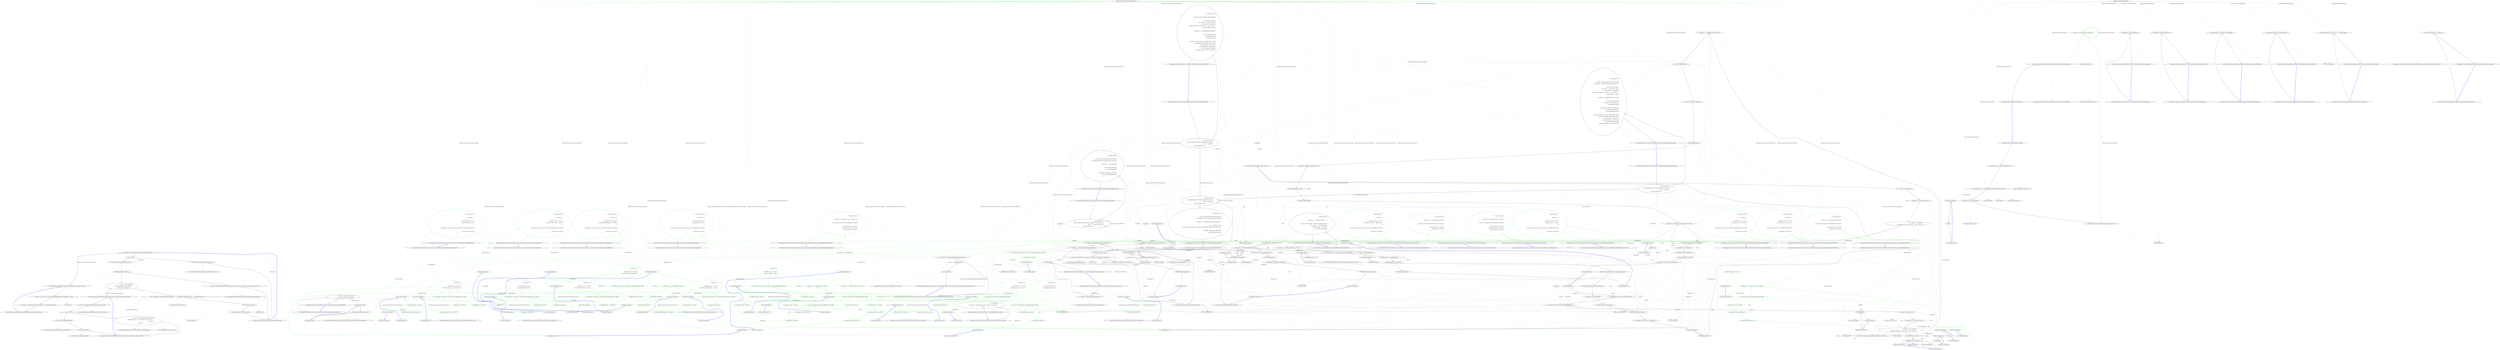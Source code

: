 digraph  {
n0 [cluster="HangFire.SqlServer.SqlServerObjectsInstaller.Install(SqlConnection)", label="Entry HangFire.SqlServer.SqlServerObjectsInstaller.Install(SqlConnection)", span="32-32"];
n1 [cluster="HangFire.SqlServer.SqlServerObjectsInstaller.Install(SqlConnection)", label="connection == null", span="34-34"];
n4 [cluster="HangFire.SqlServer.SqlServerObjectsInstaller.Install(SqlConnection)", label="!IsSqlEditionSupported(connection)", span="38-38"];
n8 [cluster="HangFire.SqlServer.SqlServerObjectsInstaller.Install(SqlConnection)", label="connection.Execute(script)", span="49-49"];
n2 [cluster="HangFire.SqlServer.SqlServerObjectsInstaller.Install(SqlConnection)", label="throw new ArgumentNullException(''connection'');", span="34-34"];
n3 [cluster="HangFire.SqlServer.SqlServerObjectsInstaller.Install(SqlConnection)", label="Log.Debug(''Start installing HangFire SQL objects...'')", span="36-36"];
n12 [cluster="Unk.Debug", label="Entry Unk.Debug", span=""];
n5 [cluster="HangFire.SqlServer.SqlServerObjectsInstaller.Install(SqlConnection)", label="throw new PlatformNotSupportedException(''The SQL Server edition of the target server is unsupported, e.g. SQL Azure.'');", span="40-40"];
n6 [cluster="HangFire.SqlServer.SqlServerObjectsInstaller.Install(SqlConnection)", label="var script = GetStringResource(\r\n                typeof(SqlServerObjectsInstaller).Assembly, \r\n                ''HangFire.SqlServer.Install.sql'')", span="43-45"];
n13 [cluster="HangFire.SqlServer.SqlServerObjectsInstaller.IsSqlEditionSupported(SqlConnection)", label="Entry HangFire.SqlServer.SqlServerObjectsInstaller.IsSqlEditionSupported(SqlConnection)", span="54-54"];
n7 [cluster="HangFire.SqlServer.SqlServerObjectsInstaller.Install(SqlConnection)", label="script = script.Replace(''SET @TARGET_SCHEMA_VERSION = 2;'', ''SET @TARGET_SCHEMA_VERSION = '' + RequiredSchemaVersion + '';'')", span="47-47"];
n15 [cluster="HangFire.SqlServer.SqlServerObjectsInstaller.GetStringResource(System.Reflection.Assembly, string)", label="Entry HangFire.SqlServer.SqlServerObjectsInstaller.GetStringResource(System.Reflection.Assembly, string)", span="60-60"];
n16 [cluster="string.Replace(string, string)", label="Entry string.Replace(string, string)", span="0-0"];
n9 [cluster="HangFire.SqlServer.SqlServerObjectsInstaller.Install(SqlConnection)", label="Log.Debug(''HangFire SQL objects installed.'')", span="51-51"];
n17 [cluster="Unk.Execute", label="Entry Unk.Execute", span=""];
n10 [cluster="HangFire.SqlServer.SqlServerObjectsInstaller.Install(SqlConnection)", label="Exit HangFire.SqlServer.SqlServerObjectsInstaller.Install(SqlConnection)", span="32-32"];
n11 [cluster="System.ArgumentNullException.ArgumentNullException(string)", label="Entry System.ArgumentNullException.ArgumentNullException(string)", span="0-0"];
n14 [cluster="System.PlatformNotSupportedException.PlatformNotSupportedException(string)", label="Entry System.PlatformNotSupportedException.PlatformNotSupportedException(string)", span="0-0"];
n18 [cluster="HangFire.SqlServer.SqlServerObjectsInstaller.IsSqlEditionSupported(SqlConnection)", label="var edition = connection.Query<int>(''SELECT SERVERPROPERTY ( 'EngineEdition' )'').Single()", span="56-56"];
n19 [cluster="HangFire.SqlServer.SqlServerObjectsInstaller.IsSqlEditionSupported(SqlConnection)", label="return edition >= SqlEngineEdition.Standard && edition <= SqlEngineEdition.Express;", span="57-57"];
n21 [cluster="Unk.>", label="Entry Unk.>", span=""];
n22 [cluster="Unk.Single", label="Entry Unk.Single", span=""];
n20 [cluster="HangFire.SqlServer.SqlServerObjectsInstaller.IsSqlEditionSupported(SqlConnection)", label="Exit HangFire.SqlServer.SqlServerObjectsInstaller.IsSqlEditionSupported(SqlConnection)", span="54-54"];
n23 [cluster="HangFire.SqlServer.SqlServerObjectsInstaller.GetStringResource(System.Reflection.Assembly, string)", label="var stream = assembly.GetManifestResourceStream(resourceName)", span="62-62"];
n25 [cluster="HangFire.SqlServer.SqlServerObjectsInstaller.GetStringResource(System.Reflection.Assembly, string)", label="throw new InvalidOperationException(String.Format(\r\n                        ''Requested resource `{0}` was not found in the assembly `{1}`.'',\r\n                        resourceName,\r\n                        assembly));", span="66-69"];
n24 [cluster="HangFire.SqlServer.SqlServerObjectsInstaller.GetStringResource(System.Reflection.Assembly, string)", label="stream == null", span="64-64"];
n29 [cluster="System.Reflection.Assembly.GetManifestResourceStream(string)", label="Entry System.Reflection.Assembly.GetManifestResourceStream(string)", span="0-0"];
n26 [cluster="HangFire.SqlServer.SqlServerObjectsInstaller.GetStringResource(System.Reflection.Assembly, string)", label="var reader = new StreamReader(stream)", span="72-72"];
n27 [cluster="HangFire.SqlServer.SqlServerObjectsInstaller.GetStringResource(System.Reflection.Assembly, string)", label="return reader.ReadToEnd();", span="74-74"];
n32 [cluster="System.IO.StreamReader.StreamReader(System.IO.Stream)", label="Entry System.IO.StreamReader.StreamReader(System.IO.Stream)", span="0-0"];
n28 [cluster="HangFire.SqlServer.SqlServerObjectsInstaller.GetStringResource(System.Reflection.Assembly, string)", label="Exit HangFire.SqlServer.SqlServerObjectsInstaller.GetStringResource(System.Reflection.Assembly, string)", span="60-60"];
n30 [cluster="System.InvalidOperationException.InvalidOperationException(string)", label="Entry System.InvalidOperationException.InvalidOperationException(string)", span="0-0"];
n31 [cluster="string.Format(string, object, object)", label="Entry string.Format(string, object, object)", span="0-0"];
n33 [cluster="System.IO.StreamReader.ReadToEnd()", label="Entry System.IO.StreamReader.ReadToEnd()", span="0-0"];
d5 [cluster="HangFire.Tests.Client.JobClientTests.Initialize()", color=green, community=0, label="-1: _stateMock = new Mock<JobState>(''SomeReason'')", span="28-28"];
d47 [label="HangFire.Tests.Client.JobClientTests", span=""];
d4 [cluster="HangFire.Tests.Client.JobClientTests.Initialize()", label="_client = new JobClient(_connectionMock.Object, _creatorMock.Object)", span="27-27"];
d6 [cluster="HangFire.Tests.Client.JobClientTests.Initialize()", label="_method = new JobMethod(typeof(JobClientTests), typeof(JobClientTests).GetMethod(''Method''))", span="29-29"];
d14 [cluster="Mock<JobState>.cstr", label="Entry Mock<JobState>.cstr", span=""];
d1 [cluster="HangFire.Tests.Client.JobClientTests.Initialize()", label="_connectionMock = new Mock<IStorageConnection>()", span="23-23"];
d2 [cluster="HangFire.Tests.Client.JobClientTests.Initialize()", label="_connectionMock.Setup(x => x.Storage).Returns(new Mock<JobStorage>().Object)", span="24-24"];
d3 [cluster="HangFire.Tests.Client.JobClientTests.Initialize()", label="_creatorMock = new Mock<JobCreator>()", span="26-26"];
d21 [cluster="HangFire.Tests.Client.JobClientTests.Ctor_ThrowsAnException_WhenClientManagerIsNull()", label="new JobClient(null, _creatorMock.Object)", span="37-37"];
d24 [cluster="HangFire.Tests.Client.JobClientTests.Ctor_ThrowsAnException_WhenJobCreatorIsNull()", label="new JobClient(_connectionMock.Object, null)", span="46-46"];
d27 [cluster="HangFire.Tests.Client.JobClientTests.CreateJob_ThrowsAnException_WhenJobMethodIsNull()", label="_client.CreateJob(null, new string[0], _stateMock.Object)", span="54-54"];
d31 [cluster="HangFire.Tests.Client.JobClientTests.CreateJob_ThrowsAnException_WhenArgumentsIsNull()", label="_client.CreateJob(_method, null, _stateMock.Object)", span="61-61"];
d34 [cluster="HangFire.Tests.Client.JobClientTests.CreateJob_ThrowsAnException_WhenStateIsNull()", label="_client.CreateJob(_method, new string[0], null)", span="68-68"];
d38 [cluster="HangFire.Tests.Client.JobClientTests.CreateJob_CallsCreate_WithCorrectContext()", label="_client.CreateJob(_method, new[] { ''hello'', ''3'' }, _stateMock.Object)", span="74-74"];
d13 [cluster="JobClient.cstr", label="Entry JobClient.cstr", span=""];
d7 [cluster="HangFire.Tests.Client.JobClientTests.Initialize()", label="Exit HangFire.Tests.Client.JobClientTests.Initialize()", span="21-21"];
d15 [cluster="HangFire.Common.JobMethod.JobMethod(System.Type, System.Reflection.MethodInfo)", label="Entry HangFire.Common.JobMethod.JobMethod(System.Type, System.Reflection.MethodInfo)", span="48-48"];
d16 [cluster="System.Type.GetMethod(string)", label="Entry System.Type.GetMethod(string)", span="0-0"];
d0 [cluster="HangFire.Tests.Client.JobClientTests.Initialize()", label="Entry HangFire.Tests.Client.JobClientTests.Initialize()", span="21-21"];
d8 [cluster="Mock<IStorageConnection>.cstr", label="Entry Mock<IStorageConnection>.cstr", span=""];
d9 [cluster="Unk.Setup", label="Entry Unk.Setup", span=""];
d10 [cluster="Mock<JobStorage>.cstr", label="Entry Mock<JobStorage>.cstr", span=""];
d11 [cluster="Unk.Returns", label="Entry Unk.Returns", span=""];
d17 [cluster="lambda expression", label="Entry lambda expression", span="24-24"];
d12 [cluster="Mock<JobCreator>.cstr", label="Entry Mock<JobCreator>.cstr", span=""];
d20 [cluster="HangFire.Tests.Client.JobClientTests.Ctor_ThrowsAnException_WhenClientManagerIsNull()", label="Entry HangFire.Tests.Client.JobClientTests.Ctor_ThrowsAnException_WhenClientManagerIsNull()", span="34-34"];
d22 [cluster="HangFire.Tests.Client.JobClientTests.Ctor_ThrowsAnException_WhenClientManagerIsNull()", label="Exit HangFire.Tests.Client.JobClientTests.Ctor_ThrowsAnException_WhenClientManagerIsNull()", span="34-34"];
d23 [cluster="HangFire.Tests.Client.JobClientTests.Ctor_ThrowsAnException_WhenJobCreatorIsNull()", label="Entry HangFire.Tests.Client.JobClientTests.Ctor_ThrowsAnException_WhenJobCreatorIsNull()", span="43-43"];
d25 [cluster="HangFire.Tests.Client.JobClientTests.Ctor_ThrowsAnException_WhenJobCreatorIsNull()", label="Exit HangFire.Tests.Client.JobClientTests.Ctor_ThrowsAnException_WhenJobCreatorIsNull()", span="43-43"];
d26 [cluster="HangFire.Tests.Client.JobClientTests.CreateJob_ThrowsAnException_WhenJobMethodIsNull()", label="Entry HangFire.Tests.Client.JobClientTests.CreateJob_ThrowsAnException_WhenJobMethodIsNull()", span="52-52"];
d28 [cluster="HangFire.Tests.Client.JobClientTests.CreateJob_ThrowsAnException_WhenJobMethodIsNull()", label="Exit HangFire.Tests.Client.JobClientTests.CreateJob_ThrowsAnException_WhenJobMethodIsNull()", span="52-52"];
d29 [cluster="Unk.CreateJob", label="Entry Unk.CreateJob", span=""];
d30 [cluster="HangFire.Tests.Client.JobClientTests.CreateJob_ThrowsAnException_WhenArgumentsIsNull()", label="Entry HangFire.Tests.Client.JobClientTests.CreateJob_ThrowsAnException_WhenArgumentsIsNull()", span="59-59"];
d32 [cluster="HangFire.Tests.Client.JobClientTests.CreateJob_ThrowsAnException_WhenArgumentsIsNull()", label="Exit HangFire.Tests.Client.JobClientTests.CreateJob_ThrowsAnException_WhenArgumentsIsNull()", span="59-59"];
d33 [cluster="HangFire.Tests.Client.JobClientTests.CreateJob_ThrowsAnException_WhenStateIsNull()", label="Entry HangFire.Tests.Client.JobClientTests.CreateJob_ThrowsAnException_WhenStateIsNull()", span="66-66"];
d35 [cluster="HangFire.Tests.Client.JobClientTests.CreateJob_ThrowsAnException_WhenStateIsNull()", label="Exit HangFire.Tests.Client.JobClientTests.CreateJob_ThrowsAnException_WhenStateIsNull()", span="66-66"];
d36 [cluster="HangFire.Client.JobClient.CreateJob(HangFire.Common.JobMethod, string[], HangFire.Common.States.JobState)", label="Entry HangFire.Client.JobClient.CreateJob(HangFire.Common.JobMethod, string[], HangFire.Common.States.JobState)", span="75-75"];
d37 [cluster="HangFire.Tests.Client.JobClientTests.CreateJob_CallsCreate_WithCorrectContext()", label="Entry HangFire.Tests.Client.JobClientTests.CreateJob_CallsCreate_WithCorrectContext()", span="72-72"];
d39 [cluster="HangFire.Tests.Client.JobClientTests.CreateJob_CallsCreate_WithCorrectContext()", label="Exit HangFire.Tests.Client.JobClientTests.CreateJob_CallsCreate_WithCorrectContext()", span="72-72"];
d19 [cluster="lambda expression", label="Exit lambda expression", span="24-24"];
d18 [cluster="lambda expression", label="x.Storage", span="24-24"];
m0_26 [cluster="Unk.GetTestJob", file="WriteTransactionFacts.cs", label="Entry Unk.GetTestJob", span=""];
m0_205 [cluster="HangFire.SqlServer.SqlServerWriteOnlyTransaction.AddToSet(string, string)", file="WriteTransactionFacts.cs", label="Entry HangFire.SqlServer.SqlServerWriteOnlyTransaction.AddToSet(string, string)", span="153-153"];
m0_12 [cluster="Unk.UseConnection", file="WriteTransactionFacts.cs", label="Entry Unk.UseConnection", span=""];
m0_256 [cluster="HangFire.SqlServer.Tests.WriteTransactionFacts.RemoveFromSet_RemovesARecord_WithGivenKeyAndValue()", file="WriteTransactionFacts.cs", label="Entry HangFire.SqlServer.Tests.WriteTransactionFacts.RemoveFromSet_RemovesARecord_WithGivenKeyAndValue()", span="303-303"];
m0_257 [cluster="HangFire.SqlServer.Tests.WriteTransactionFacts.RemoveFromSet_RemovesARecord_WithGivenKeyAndValue()", color=green, community=1, file="WriteTransactionFacts.cs", label="-1: UseConnection(sql =>\r\n            {\r\n                Commit(sql, x =>\r\n                {\r\n                    x.AddToSet(''my-key'', ''my-value'');\r\n                    x.RemoveFromSet(''my-key'', ''my-value'');\r\n                });\r\n\r\n                var recordCount = sql.Query<int>(''select count(*) from HangFire.[Set]'').Single();\r\n\r\n                Assert.Equal(0, recordCount);\r\n            })", span="305-316"];
m0_258 [cluster="HangFire.SqlServer.Tests.WriteTransactionFacts.RemoveFromSet_RemovesARecord_WithGivenKeyAndValue()", file="WriteTransactionFacts.cs", label="Exit HangFire.SqlServer.Tests.WriteTransactionFacts.RemoveFromSet_RemovesARecord_WithGivenKeyAndValue()", span="303-303"];
m0_82 [cluster="Unk.Equal", file="WriteTransactionFacts.cs", label="Entry Unk.Equal", span=""];
m0_243 [cluster="HangFire.SqlServer.SqlServerWriteOnlyTransaction.AddToSet(string, string, double)", file="WriteTransactionFacts.cs", label="Entry HangFire.SqlServer.SqlServerWriteOnlyTransaction.AddToSet(string, string, double)", span="158-158"];
m0_93 [cluster="Unk.SetJobState", file="WriteTransactionFacts.cs", label="Entry Unk.SetJobState", span=""];
m0_192 [cluster="HangFire.SqlServer.Tests.WriteTransactionFacts.AddToSet_AddsARecord_IfThereIsNo_SuchKeyAndValue()", file="WriteTransactionFacts.cs", label="Entry HangFire.SqlServer.Tests.WriteTransactionFacts.AddToSet_AddsARecord_IfThereIsNo_SuchKeyAndValue()", span="222-222"];
m0_193 [cluster="HangFire.SqlServer.Tests.WriteTransactionFacts.AddToSet_AddsARecord_IfThereIsNo_SuchKeyAndValue()", color=green, community=1, file="WriteTransactionFacts.cs", label="-1: UseConnection(sql =>\r\n            {\r\n                Commit(sql, x => x.AddToSet(''my-key'', ''my-value''));\r\n\r\n                var record = sql.Query(''select * from HangFire.[Set]'').Single();\r\n\r\n                Assert.Equal(''my-key'', record.Key);\r\n                Assert.Equal(''my-value'', record.Value);\r\n                Assert.Equal(0.0, record.Score, 2);\r\n            })", span="224-233"];
m0_194 [cluster="HangFire.SqlServer.Tests.WriteTransactionFacts.AddToSet_AddsARecord_IfThereIsNo_SuchKeyAndValue()", file="WriteTransactionFacts.cs", label="Exit HangFire.SqlServer.Tests.WriteTransactionFacts.AddToSet_AddsARecord_IfThereIsNo_SuchKeyAndValue()", span="222-222"];
m0_34 [cluster="Unk.ExpireJob", file="WriteTransactionFacts.cs", label="Entry Unk.ExpireJob", span=""];
m0_125 [cluster="HangFire.SqlServer.Tests.WriteTransactionFacts.AddToQueue_AddsAJobToTheQueue()", file="WriteTransactionFacts.cs", label="Entry HangFire.SqlServer.Tests.WriteTransactionFacts.AddToQueue_AddsAJobToTheQueue()", span="139-139"];
m0_126 [cluster="HangFire.SqlServer.Tests.WriteTransactionFacts.AddToQueue_AddsAJobToTheQueue()", file="WriteTransactionFacts.cs", label="UseConnection(sql =>\r\n            {\r\n                Commit(sql, x => x.AddToQueue(''default'', ''1''));\r\n\r\n                var record = sql.Query(''select * from HangFire.JobQueue'').Single();\r\n                Assert.Equal(''1'', record.JobId.ToString());\r\n                Assert.Equal(''default'', record.Queue);\r\n                Assert.Null(record.FetchedAt);\r\n            })", span="141-149"];
m0_127 [cluster="HangFire.SqlServer.Tests.WriteTransactionFacts.AddToQueue_AddsAJobToTheQueue()", file="WriteTransactionFacts.cs", label="Exit HangFire.SqlServer.Tests.WriteTransactionFacts.AddToQueue_AddsAJobToTheQueue()", span="139-139"];
m0_139 [cluster="HangFire.SqlServer.Tests.WriteTransactionFacts.GetTestJob(IDbConnection, string)", file="WriteTransactionFacts.cs", label="Entry HangFire.SqlServer.Tests.WriteTransactionFacts.GetTestJob(IDbConnection, string)", span="152-152"];
m0_140 [cluster="HangFire.SqlServer.Tests.WriteTransactionFacts.GetTestJob(IDbConnection, string)", file="WriteTransactionFacts.cs", label="return connection\r\n                .Query(''select * from HangFire.Job where id = @id'', new { id = jobId })\r\n                .Single();", span="154-156"];
m0_141 [cluster="HangFire.SqlServer.Tests.WriteTransactionFacts.GetTestJob(IDbConnection, string)", file="WriteTransactionFacts.cs", label="Exit HangFire.SqlServer.Tests.WriteTransactionFacts.GetTestJob(IDbConnection, string)", span="152-152"];
m0_22 [cluster="Unk.Query", file="WriteTransactionFacts.cs", label="Entry Unk.Query", span=""];
m0_142 [cluster="HangFire.SqlServer.Tests.WriteTransactionFacts.IncrementCounter_AddsRecordToCounterTable_WithPositiveValue()", file="WriteTransactionFacts.cs", label="Entry HangFire.SqlServer.Tests.WriteTransactionFacts.IncrementCounter_AddsRecordToCounterTable_WithPositiveValue()", span="160-160"];
m0_143 [cluster="HangFire.SqlServer.Tests.WriteTransactionFacts.IncrementCounter_AddsRecordToCounterTable_WithPositiveValue()", color=green, community=1, file="WriteTransactionFacts.cs", label="-1: UseConnection(sql =>\r\n            {\r\n                Commit(sql, x => x.IncrementCounter(''my-key''));\r\n\r\n                var record = sql.Query(''select * from HangFire.Counter'').Single();\r\n                \r\n                Assert.Equal(''my-key'', record.Key);\r\n                Assert.Equal(1, record.Value);\r\n            })", span="162-170"];
m0_144 [cluster="HangFire.SqlServer.Tests.WriteTransactionFacts.IncrementCounter_AddsRecordToCounterTable_WithPositiveValue()", file="WriteTransactionFacts.cs", label="Exit HangFire.SqlServer.Tests.WriteTransactionFacts.IncrementCounter_AddsRecordToCounterTable_WithPositiveValue()", span="160-160"];
m0_94 [cluster="HangFire.SqlServer.Tests.WriteTransactionFacts.AddJobState_JustAddsANewRecordInATable()", file="WriteTransactionFacts.cs", label="Entry HangFire.SqlServer.Tests.WriteTransactionFacts.AddJobState_JustAddsANewRecordInATable()", span="106-106"];
m0_96 [cluster="HangFire.SqlServer.Tests.WriteTransactionFacts.AddJobState_JustAddsANewRecordInATable()", file="WriteTransactionFacts.cs", label="UseConnection(sql =>\r\n            {\r\n                var jobId = sql.Query(arrangeSql).Single().Id.ToString();\r\n\r\n                var state = new Mock<State>();\r\n                state.Setup(x => x.Name).Returns(''State'');\r\n                state.Setup(x => x.SerializeData())\r\n                    .Returns(new Dictionary<string, string> { { ''Name'', ''Value'' } });\r\n                state.Object.Reason = ''Reason'';\r\n\r\n                Commit(sql, x => x.AddJobState(jobId, state.Object));\r\n\r\n                var job = GetTestJob(sql, jobId);\r\n                Assert.Null(job.StateName);\r\n                Assert.Null(job.StateId);\r\n\r\n                var jobState = sql.Query(''select * from HangFire.State'').Single();\r\n                Assert.Equal((string)jobId, jobState.JobId.ToString());\r\n                Assert.Equal(''State'', jobState.Name);\r\n                Assert.Equal(''Reason'', jobState.Reason);\r\n                Assert.NotNull(jobState.CreatedAt);\r\n                Assert.Equal(''{\''Name\'':\''Value\''}'', jobState.Data);\r\n            })", span="113-135"];
m0_95 [cluster="HangFire.SqlServer.Tests.WriteTransactionFacts.AddJobState_JustAddsANewRecordInATable()", file="WriteTransactionFacts.cs", label="string arrangeSql = @''\r\ninsert into HangFire.Job (InvocationData, Arguments, CreatedAt)\r\nvalues ('', '', getutcdate())\r\nselect scope_identity() as Id''", span="108-111"];
m0_97 [cluster="HangFire.SqlServer.Tests.WriteTransactionFacts.AddJobState_JustAddsANewRecordInATable()", file="WriteTransactionFacts.cs", label="Exit HangFire.SqlServer.Tests.WriteTransactionFacts.AddJobState_JustAddsANewRecordInATable()", span="106-106"];
m0_298 [cluster="System.Action<T>.Invoke(T)", file="WriteTransactionFacts.cs", label="Entry System.Action<T>.Invoke(T)", span="0-0"];
m0_33 [cluster="System.TimeSpan.FromDays(double)", file="WriteTransactionFacts.cs", label="Entry System.TimeSpan.FromDays(double)", span="0-0"];
m0_179 [cluster="HangFire.SqlServer.SqlServerWriteOnlyTransaction.DecrementCounter(string)", file="WriteTransactionFacts.cs", label="Entry HangFire.SqlServer.SqlServerWriteOnlyTransaction.DecrementCounter(string)", span="139-139"];
m0_0 [cluster="HangFire.SqlServer.Tests.WriteTransactionFacts.Ctor_ThrowsAnException_IfConnectionIsNull()", file="WriteTransactionFacts.cs", label="Entry HangFire.SqlServer.Tests.WriteTransactionFacts.Ctor_ThrowsAnException_IfConnectionIsNull()", span="15-15"];
m0_1 [cluster="HangFire.SqlServer.Tests.WriteTransactionFacts.Ctor_ThrowsAnException_IfConnectionIsNull()", file="WriteTransactionFacts.cs", label="Assert.Throws<ArgumentNullException>(\r\n                () => new SqlServerWriteOnlyTransaction(null))", span="17-18"];
m0_2 [cluster="HangFire.SqlServer.Tests.WriteTransactionFacts.Ctor_ThrowsAnException_IfConnectionIsNull()", file="WriteTransactionFacts.cs", label="Exit HangFire.SqlServer.Tests.WriteTransactionFacts.Ctor_ThrowsAnException_IfConnectionIsNull()", span="15-15"];
m0_24 [cluster="Unk.ToString", file="WriteTransactionFacts.cs", label="Entry Unk.ToString", span=""];
m0_180 [cluster="HangFire.SqlServer.Tests.WriteTransactionFacts.DecrementCounter_WithExistingKey_AddsAnotherRecord()", file="WriteTransactionFacts.cs", label="Entry HangFire.SqlServer.Tests.WriteTransactionFacts.DecrementCounter_WithExistingKey_AddsAnotherRecord()", span="205-205"];
m0_181 [cluster="HangFire.SqlServer.Tests.WriteTransactionFacts.DecrementCounter_WithExistingKey_AddsAnotherRecord()", color=green, community=1, file="WriteTransactionFacts.cs", label="-1: UseConnection(sql =>\r\n            {\r\n                Commit(sql, x =>\r\n                {\r\n                    x.DecrementCounter(''my-key'');\r\n                    x.DecrementCounter(''my-key'');\r\n                });\r\n\r\n                var recordCount = sql.Query<int>(''select count(*) from HangFire.Counter'').Single();\r\n\r\n                Assert.Equal(2, recordCount);\r\n            })", span="207-218"];
m0_182 [cluster="HangFire.SqlServer.Tests.WriteTransactionFacts.DecrementCounter_WithExistingKey_AddsAnotherRecord()", file="WriteTransactionFacts.cs", label="Exit HangFire.SqlServer.Tests.WriteTransactionFacts.DecrementCounter_WithExistingKey_AddsAnotherRecord()", span="205-205"];
m0_27 [cluster="System.DateTime.AddDays(double)", file="WriteTransactionFacts.cs", label="Entry System.DateTime.AddDays(double)", span="0-0"];
m0_124 [cluster="Unk.AddJobState", file="WriteTransactionFacts.cs", label="Entry Unk.AddJobState", span=""];
m0_48 [cluster="Unk.NotNull", file="WriteTransactionFacts.cs", label="Entry Unk.NotNull", span=""];
m0_81 [cluster="System.Collections.Generic.Dictionary<TKey, TValue>.Dictionary()", file="WriteTransactionFacts.cs", label="Entry System.Collections.Generic.Dictionary<TKey, TValue>.Dictionary()", span="0-0"];
m0_268 [cluster="HangFire.SqlServer.SqlServerWriteOnlyTransaction.RemoveFromSet(string, string)", file="WriteTransactionFacts.cs", label="Entry HangFire.SqlServer.SqlServerWriteOnlyTransaction.RemoveFromSet(string, string)", span="172-172"];
m0_78 [cluster="Mock<State>.cstr", file="WriteTransactionFacts.cs", label="Entry Mock<State>.cstr", span=""];
m0_25 [cluster="HangFire.SqlServer.Tests.WriteTransactionFacts.Commit(SqlConnection, System.Action<HangFire.SqlServer.SqlServerWriteOnlyTransaction>)", file="WriteTransactionFacts.cs", label="Entry HangFire.SqlServer.Tests.WriteTransactionFacts.Commit(SqlConnection, System.Action<HangFire.SqlServer.SqlServerWriteOnlyTransaction>)", span="361-361"];
m0_299 [cluster="HangFire.SqlServer.Tests.WriteTransactionFacts.Commit(SqlConnection, System.Action<HangFire.SqlServer.SqlServerWriteOnlyTransaction>)", file="WriteTransactionFacts.cs", label="var transaction = new SqlServerWriteOnlyTransaction(connection)", span="365-365"];
m0_300 [cluster="HangFire.SqlServer.Tests.WriteTransactionFacts.Commit(SqlConnection, System.Action<HangFire.SqlServer.SqlServerWriteOnlyTransaction>)", file="WriteTransactionFacts.cs", label="action(transaction)", span="367-367"];
m0_301 [cluster="HangFire.SqlServer.Tests.WriteTransactionFacts.Commit(SqlConnection, System.Action<HangFire.SqlServer.SqlServerWriteOnlyTransaction>)", file="WriteTransactionFacts.cs", label="transaction.Commit()", span="368-368"];
m0_302 [cluster="HangFire.SqlServer.Tests.WriteTransactionFacts.Commit(SqlConnection, System.Action<HangFire.SqlServer.SqlServerWriteOnlyTransaction>)", file="WriteTransactionFacts.cs", label="Exit HangFire.SqlServer.Tests.WriteTransactionFacts.Commit(SqlConnection, System.Action<HangFire.SqlServer.SqlServerWriteOnlyTransaction>)", span="361-361"];
m0_79 [cluster="Unk.Setup", file="WriteTransactionFacts.cs", label="Entry Unk.Setup", span=""];
m0_281 [cluster="HangFire.SqlServer.Tests.WriteTransactionFacts.RemoveFromSet_DoesNotRemoveRecord_WithSameValue_AndDifferentKey()", file="WriteTransactionFacts.cs", label="Entry HangFire.SqlServer.Tests.WriteTransactionFacts.RemoveFromSet_DoesNotRemoveRecord_WithSameValue_AndDifferentKey()", span="337-337"];
m0_282 [cluster="HangFire.SqlServer.Tests.WriteTransactionFacts.RemoveFromSet_DoesNotRemoveRecord_WithSameValue_AndDifferentKey()", color=green, community=1, file="WriteTransactionFacts.cs", label="-1: UseConnection(sql =>\r\n            {\r\n                Commit(sql, x =>\r\n                {\r\n                    x.AddToSet(''my-key'', ''my-value'');\r\n                    x.RemoveFromSet(''different-key'', ''my-value'');\r\n                });\r\n\r\n                var recordCount = sql.Query<int>(''select count(*) from HangFire.[Set]'').Single();\r\n\r\n                Assert.Equal(1, recordCount);\r\n            })", span="339-350"];
m0_283 [cluster="HangFire.SqlServer.Tests.WriteTransactionFacts.RemoveFromSet_DoesNotRemoveRecord_WithSameValue_AndDifferentKey()", file="WriteTransactionFacts.cs", label="Exit HangFire.SqlServer.Tests.WriteTransactionFacts.RemoveFromSet_DoesNotRemoveRecord_WithSameValue_AndDifferentKey()", span="337-337"];
m0_29 [cluster="Unk.Null", file="WriteTransactionFacts.cs", label="Entry Unk.Null", span=""];
m0_155 [cluster="HangFire.SqlServer.Tests.WriteTransactionFacts.IncrementCounter_WithExistingKey_AddsAnotherRecord()", file="WriteTransactionFacts.cs", label="Entry HangFire.SqlServer.Tests.WriteTransactionFacts.IncrementCounter_WithExistingKey_AddsAnotherRecord()", span="174-174"];
m0_156 [cluster="HangFire.SqlServer.Tests.WriteTransactionFacts.IncrementCounter_WithExistingKey_AddsAnotherRecord()", color=green, community=1, file="WriteTransactionFacts.cs", label="-1: UseConnection(sql =>\r\n            {\r\n                Commit(sql, x =>\r\n                {\r\n                    x.IncrementCounter(''my-key'');\r\n                    x.IncrementCounter(''my-key'');\r\n                });\r\n\r\n                var recordCount = sql.Query<int>(''select count(*) from HangFire.Counter'').Single();\r\n                \r\n                Assert.Equal(2, recordCount);\r\n            })", span="176-187"];
m0_157 [cluster="HangFire.SqlServer.Tests.WriteTransactionFacts.IncrementCounter_WithExistingKey_AddsAnotherRecord()", file="WriteTransactionFacts.cs", label="Exit HangFire.SqlServer.Tests.WriteTransactionFacts.IncrementCounter_WithExistingKey_AddsAnotherRecord()", span="174-174"];
m0_303 [cluster="HangFire.SqlServer.SqlServerWriteOnlyTransaction.Commit()", file="WriteTransactionFacts.cs", label="Entry HangFire.SqlServer.SqlServerWriteOnlyTransaction.Commit()", span="45-45"];
m0_89 [cluster="Unk.SerializeData", file="WriteTransactionFacts.cs", label="Entry Unk.SerializeData", span=""];
m0_230 [cluster="HangFire.SqlServer.Tests.WriteTransactionFacts.AddToSet_WithScore_AddsARecordWithScore_WhenBothKeyAndValueAreNotExist()", file="WriteTransactionFacts.cs", label="Entry HangFire.SqlServer.Tests.WriteTransactionFacts.AddToSet_WithScore_AddsARecordWithScore_WhenBothKeyAndValueAreNotExist()", span="271-271"];
m0_231 [cluster="HangFire.SqlServer.Tests.WriteTransactionFacts.AddToSet_WithScore_AddsARecordWithScore_WhenBothKeyAndValueAreNotExist()", color=green, community=1, file="WriteTransactionFacts.cs", label="-1: UseConnection(sql =>\r\n            {\r\n                Commit(sql, x => x.AddToSet(''my-key'', ''my-value'', 3.2));\r\n\r\n                var record = sql.Query(''select * from HangFire.[Set]'').Single();\r\n\r\n                Assert.Equal(''my-key'', record.Key);\r\n                Assert.Equal(''my-value'', record.Value);\r\n                Assert.Equal(3.2, record.Score, 3);\r\n            })", span="273-282"];
m0_232 [cluster="HangFire.SqlServer.Tests.WriteTransactionFacts.AddToSet_WithScore_AddsARecordWithScore_WhenBothKeyAndValueAreNotExist()", file="WriteTransactionFacts.cs", label="Exit HangFire.SqlServer.Tests.WriteTransactionFacts.AddToSet_WithScore_AddsARecordWithScore_WhenBothKeyAndValueAreNotExist()", span="271-271"];
m0_35 [cluster="HangFire.SqlServer.Tests.WriteTransactionFacts.PersistJob_ClearsTheJobExpirationData()", file="WriteTransactionFacts.cs", label="Entry HangFire.SqlServer.Tests.WriteTransactionFacts.PersistJob_ClearsTheJobExpirationData()", span="45-45"];
m0_37 [cluster="HangFire.SqlServer.Tests.WriteTransactionFacts.PersistJob_ClearsTheJobExpirationData()", file="WriteTransactionFacts.cs", label="UseConnection(sql =>\r\n            {\r\n                var jobId = sql.Query(arrangeSql).Single().Id.ToString();\r\n                var anotherJobId = sql.Query(arrangeSql).Single().Id.ToString();\r\n\r\n                Commit(sql, x => x.PersistJob(jobId));\r\n\r\n                var job = GetTestJob(sql, jobId);\r\n                Assert.Null(job.ExpireAt);\r\n\r\n                var anotherJob = GetTestJob(sql, anotherJobId);\r\n                Assert.NotNull(anotherJob.ExpireAt);\r\n            })", span="52-64"];
m0_36 [cluster="HangFire.SqlServer.Tests.WriteTransactionFacts.PersistJob_ClearsTheJobExpirationData()", file="WriteTransactionFacts.cs", label="string arrangeSql = @''\r\ninsert into HangFire.Job (InvocationData, Arguments, CreatedAt, ExpireAt)\r\nvalues ('', '', getutcdate(), getutcdate())\r\nselect scope_identity() as Id''", span="47-50"];
m0_38 [cluster="HangFire.SqlServer.Tests.WriteTransactionFacts.PersistJob_ClearsTheJobExpirationData()", file="WriteTransactionFacts.cs", label="Exit HangFire.SqlServer.Tests.WriteTransactionFacts.PersistJob_ClearsTheJobExpirationData()", span="45-45"];
m0_115 [cluster="lambda expression", file="WriteTransactionFacts.cs", label="Entry lambda expression", span="118-118"];
m0_145 [cluster="lambda expression", file="WriteTransactionFacts.cs", label="Entry lambda expression", span="162-170"];
m0_146 [cluster="lambda expression", color=green, community=0, file="WriteTransactionFacts.cs", label="-1: Commit(sql, x => x.IncrementCounter(''my-key''))", span="164-164"];
m0_147 [cluster="lambda expression", color=green, community=0, file="WriteTransactionFacts.cs", label="-1: var record = sql.Query(''select * from HangFire.Counter'').Single()", span="166-166"];
m0_151 [cluster="lambda expression", file="WriteTransactionFacts.cs", label="Entry lambda expression", span="164-164"];
m0_148 [cluster="lambda expression", color=green, community=0, file="WriteTransactionFacts.cs", label="-1: Assert.Equal(''my-key'', record.Key)", span="168-168"];
m0_149 [cluster="lambda expression", color=green, community=0, file="WriteTransactionFacts.cs", label="-1: Assert.Equal(1, record.Value)", span="169-169"];
m0_150 [cluster="lambda expression", file="WriteTransactionFacts.cs", label="Exit lambda expression", span="162-170"];
m0_152 [cluster="lambda expression", color=green, community=0, file="WriteTransactionFacts.cs", label="-1: x.IncrementCounter(''my-key'')", span="164-164"];
m0_153 [cluster="lambda expression", file="WriteTransactionFacts.cs", label="Exit lambda expression", span="164-164"];
m0_158 [cluster="lambda expression", file="WriteTransactionFacts.cs", label="Entry lambda expression", span="176-187"];
m0_159 [cluster="lambda expression", color=green, community=1, file="WriteTransactionFacts.cs", label="-1: Commit(sql, x =>\r\n                {\r\n                    x.IncrementCounter(''my-key'');\r\n                    x.IncrementCounter(''my-key'');\r\n                })", span="178-182"];
m0_160 [cluster="lambda expression", color=green, community=0, file="WriteTransactionFacts.cs", label="-1: var recordCount = sql.Query<int>(''select count(*) from HangFire.Counter'').Single()", span="184-184"];
m0_163 [cluster="lambda expression", file="WriteTransactionFacts.cs", label="Entry lambda expression", span="178-182"];
m0_161 [cluster="lambda expression", color=green, community=0, file="WriteTransactionFacts.cs", label="-1: Assert.Equal(2, recordCount)", span="186-186"];
m0_162 [cluster="lambda expression", file="WriteTransactionFacts.cs", label="Exit lambda expression", span="176-187"];
m0_164 [cluster="lambda expression", color=green, community=0, file="WriteTransactionFacts.cs", label="-1: x.IncrementCounter(''my-key'')", span="180-180"];
m0_165 [cluster="lambda expression", color=green, community=0, file="WriteTransactionFacts.cs", label="-1: x.IncrementCounter(''my-key'')", span="181-181"];
m0_166 [cluster="lambda expression", file="WriteTransactionFacts.cs", label="Exit lambda expression", span="178-182"];
m0_170 [cluster="lambda expression", file="WriteTransactionFacts.cs", label="Entry lambda expression", span="193-201"];
m0_171 [cluster="lambda expression", color=green, community=0, file="WriteTransactionFacts.cs", label="-1: Commit(sql, x => x.DecrementCounter(''my-key''))", span="195-195"];
m0_172 [cluster="lambda expression", color=green, community=0, file="WriteTransactionFacts.cs", label="-1: var record = sql.Query(''select * from HangFire.Counter'').Single()", span="197-197"];
m0_176 [cluster="lambda expression", file="WriteTransactionFacts.cs", label="Entry lambda expression", span="195-195"];
m0_173 [cluster="lambda expression", color=green, community=0, file="WriteTransactionFacts.cs", label="-1: Assert.Equal(''my-key'', record.Key)", span="199-199"];
m0_174 [cluster="lambda expression", color=green, community=0, file="WriteTransactionFacts.cs", label="-1: Assert.Equal(-1, record.Value)", span="200-200"];
m0_175 [cluster="lambda expression", file="WriteTransactionFacts.cs", label="Exit lambda expression", span="193-201"];
m0_177 [cluster="lambda expression", color=green, community=0, file="WriteTransactionFacts.cs", label="-1: x.DecrementCounter(''my-key'')", span="195-195"];
m0_178 [cluster="lambda expression", file="WriteTransactionFacts.cs", label="Exit lambda expression", span="195-195"];
m0_183 [cluster="lambda expression", file="WriteTransactionFacts.cs", label="Entry lambda expression", span="207-218"];
m0_184 [cluster="lambda expression", color=green, community=1, file="WriteTransactionFacts.cs", label="-1: Commit(sql, x =>\r\n                {\r\n                    x.DecrementCounter(''my-key'');\r\n                    x.DecrementCounter(''my-key'');\r\n                })", span="209-213"];
m0_185 [cluster="lambda expression", color=green, community=0, file="WriteTransactionFacts.cs", label="-1: var recordCount = sql.Query<int>(''select count(*) from HangFire.Counter'').Single()", span="215-215"];
m0_188 [cluster="lambda expression", file="WriteTransactionFacts.cs", label="Entry lambda expression", span="209-213"];
m0_186 [cluster="lambda expression", color=green, community=0, file="WriteTransactionFacts.cs", label="-1: Assert.Equal(2, recordCount)", span="217-217"];
m0_187 [cluster="lambda expression", file="WriteTransactionFacts.cs", label="Exit lambda expression", span="207-218"];
m0_189 [cluster="lambda expression", color=green, community=0, file="WriteTransactionFacts.cs", label="-1: x.DecrementCounter(''my-key'')", span="211-211"];
m0_190 [cluster="lambda expression", color=green, community=1, file="WriteTransactionFacts.cs", label="-1: x.DecrementCounter(''my-key'')", span="212-212"];
m0_191 [cluster="lambda expression", file="WriteTransactionFacts.cs", label="Exit lambda expression", span="209-213"];
m0_195 [cluster="lambda expression", file="WriteTransactionFacts.cs", label="Entry lambda expression", span="224-233"];
m0_196 [cluster="lambda expression", color=green, community=0, file="WriteTransactionFacts.cs", label="-1: Commit(sql, x => x.AddToSet(''my-key'', ''my-value''))", span="226-226"];
m0_197 [cluster="lambda expression", color=green, community=0, file="WriteTransactionFacts.cs", label="-1: var record = sql.Query(''select * from HangFire.[Set]'').Single()", span="228-228"];
m0_202 [cluster="lambda expression", file="WriteTransactionFacts.cs", label="Entry lambda expression", span="226-226"];
m0_198 [cluster="lambda expression", color=green, community=0, file="WriteTransactionFacts.cs", label="-1: Assert.Equal(''my-key'', record.Key)", span="230-230"];
m0_199 [cluster="lambda expression", color=green, community=0, file="WriteTransactionFacts.cs", label="-1: Assert.Equal(''my-value'', record.Value)", span="231-231"];
m0_200 [cluster="lambda expression", color=green, community=0, file="WriteTransactionFacts.cs", label="-1: Assert.Equal(0.0, record.Score, 2)", span="232-232"];
m0_201 [cluster="lambda expression", file="WriteTransactionFacts.cs", label="Exit lambda expression", span="224-233"];
m0_203 [cluster="lambda expression", color=green, community=0, file="WriteTransactionFacts.cs", label="-1: x.AddToSet(''my-key'', ''my-value'')", span="226-226"];
m0_204 [cluster="lambda expression", file="WriteTransactionFacts.cs", label="Exit lambda expression", span="226-226"];
m0_209 [cluster="lambda expression", file="WriteTransactionFacts.cs", label="Entry lambda expression", span="239-250"];
m0_210 [cluster="lambda expression", color=green, community=1, file="WriteTransactionFacts.cs", label="-1: Commit(sql, x =>\r\n                {\r\n                    x.AddToSet(''my-key'', ''my-value'');\r\n                    x.AddToSet(''my-key'', ''another-value'');\r\n                })", span="241-245"];
m0_211 [cluster="lambda expression", color=green, community=0, file="WriteTransactionFacts.cs", label="-1: var recordCount = sql.Query<int>(''select count(*) from HangFire.[Set]'').Single()", span="247-247"];
m0_214 [cluster="lambda expression", file="WriteTransactionFacts.cs", label="Entry lambda expression", span="241-245"];
m0_212 [cluster="lambda expression", color=green, community=0, file="WriteTransactionFacts.cs", label="-1: Assert.Equal(2, recordCount)", span="249-249"];
m0_213 [cluster="lambda expression", file="WriteTransactionFacts.cs", label="Exit lambda expression", span="239-250"];
m0_215 [cluster="lambda expression", color=green, community=0, file="WriteTransactionFacts.cs", label="-1: x.AddToSet(''my-key'', ''my-value'')", span="243-243"];
m0_216 [cluster="lambda expression", color=green, community=0, file="WriteTransactionFacts.cs", label="-1: x.AddToSet(''my-key'', ''another-value'')", span="244-244"];
m0_217 [cluster="lambda expression", file="WriteTransactionFacts.cs", label="Exit lambda expression", span="241-245"];
m0_221 [cluster="lambda expression", file="WriteTransactionFacts.cs", label="Entry lambda expression", span="256-267"];
m0_222 [cluster="lambda expression", color=green, community=1, file="WriteTransactionFacts.cs", label="-1: Commit(sql, x =>\r\n                {\r\n                    x.AddToSet(''my-key'', ''my-value'');\r\n                    x.AddToSet(''my-key'', ''my-value'');\r\n                })", span="258-262"];
m0_223 [cluster="lambda expression", color=green, community=0, file="WriteTransactionFacts.cs", label="-1: var recordCount = sql.Query<int>(''select count(*) from HangFire.[Set]'').Single()", span="264-264"];
m0_226 [cluster="lambda expression", file="WriteTransactionFacts.cs", label="Entry lambda expression", span="258-262"];
m0_224 [cluster="lambda expression", color=green, community=0, file="WriteTransactionFacts.cs", label="-1: Assert.Equal(1, recordCount)", span="266-266"];
m0_225 [cluster="lambda expression", file="WriteTransactionFacts.cs", label="Exit lambda expression", span="256-267"];
m0_227 [cluster="lambda expression", color=green, community=0, file="WriteTransactionFacts.cs", label="-1: x.AddToSet(''my-key'', ''my-value'')", span="260-260"];
m0_228 [cluster="lambda expression", color=green, community=1, file="WriteTransactionFacts.cs", label="-1: x.AddToSet(''my-key'', ''my-value'')", span="261-261"];
m0_229 [cluster="lambda expression", file="WriteTransactionFacts.cs", label="Exit lambda expression", span="258-262"];
m0_233 [cluster="lambda expression", file="WriteTransactionFacts.cs", label="Entry lambda expression", span="273-282"];
m0_234 [cluster="lambda expression", color=green, community=0, file="WriteTransactionFacts.cs", label="-1: Commit(sql, x => x.AddToSet(''my-key'', ''my-value'', 3.2))", span="275-275"];
m0_235 [cluster="lambda expression", color=green, community=0, file="WriteTransactionFacts.cs", label="-1: var record = sql.Query(''select * from HangFire.[Set]'').Single()", span="277-277"];
m0_240 [cluster="lambda expression", file="WriteTransactionFacts.cs", label="Entry lambda expression", span="275-275"];
m0_236 [cluster="lambda expression", color=green, community=0, file="WriteTransactionFacts.cs", label="-1: Assert.Equal(''my-key'', record.Key)", span="279-279"];
m0_237 [cluster="lambda expression", color=green, community=0, file="WriteTransactionFacts.cs", label="-1: Assert.Equal(''my-value'', record.Value)", span="280-280"];
m0_238 [cluster="lambda expression", color=green, community=0, file="WriteTransactionFacts.cs", label="-1: Assert.Equal(3.2, record.Score, 3)", span="281-281"];
m0_239 [cluster="lambda expression", file="WriteTransactionFacts.cs", label="Exit lambda expression", span="273-282"];
m0_241 [cluster="lambda expression", color=green, community=0, file="WriteTransactionFacts.cs", label="-1: x.AddToSet(''my-key'', ''my-value'', 3.2)", span="275-275"];
m0_242 [cluster="lambda expression", file="WriteTransactionFacts.cs", label="Exit lambda expression", span="275-275"];
m0_247 [cluster="lambda expression", file="WriteTransactionFacts.cs", label="Entry lambda expression", span="288-299"];
m0_248 [cluster="lambda expression", color=green, community=1, file="WriteTransactionFacts.cs", label="-1: Commit(sql, x =>\r\n                {\r\n                    x.AddToSet(''my-key'', ''my-value'');\r\n                    x.AddToSet(''my-key'', ''my-value'', 3.2);\r\n                })", span="290-294"];
m0_249 [cluster="lambda expression", color=green, community=0, file="WriteTransactionFacts.cs", label="-1: var record = sql.Query(''select * from HangFire.[Set]'').Single()", span="296-296"];
m0_252 [cluster="lambda expression", file="WriteTransactionFacts.cs", label="Entry lambda expression", span="290-294"];
m0_250 [cluster="lambda expression", color=green, community=0, file="WriteTransactionFacts.cs", label="-1: Assert.Equal(3.2, record.Score, 3)", span="298-298"];
m0_251 [cluster="lambda expression", file="WriteTransactionFacts.cs", label="Exit lambda expression", span="288-299"];
m0_253 [cluster="lambda expression", color=green, community=0, file="WriteTransactionFacts.cs", label="-1: x.AddToSet(''my-key'', ''my-value'')", span="292-292"];
m0_254 [cluster="lambda expression", color=green, community=0, file="WriteTransactionFacts.cs", label="-1: x.AddToSet(''my-key'', ''my-value'', 3.2)", span="293-293"];
m0_255 [cluster="lambda expression", file="WriteTransactionFacts.cs", label="Exit lambda expression", span="290-294"];
m0_259 [cluster="lambda expression", file="WriteTransactionFacts.cs", label="Entry lambda expression", span="305-316"];
m0_260 [cluster="lambda expression", color=green, community=1, file="WriteTransactionFacts.cs", label="-1: Commit(sql, x =>\r\n                {\r\n                    x.AddToSet(''my-key'', ''my-value'');\r\n                    x.RemoveFromSet(''my-key'', ''my-value'');\r\n                })", span="307-311"];
m0_261 [cluster="lambda expression", color=green, community=0, file="WriteTransactionFacts.cs", label="-1: var recordCount = sql.Query<int>(''select count(*) from HangFire.[Set]'').Single()", span="313-313"];
m0_264 [cluster="lambda expression", file="WriteTransactionFacts.cs", label="Entry lambda expression", span="307-311"];
m0_262 [cluster="lambda expression", color=green, community=0, file="WriteTransactionFacts.cs", label="-1: Assert.Equal(0, recordCount)", span="315-315"];
m0_263 [cluster="lambda expression", file="WriteTransactionFacts.cs", label="Exit lambda expression", span="305-316"];
m0_265 [cluster="lambda expression", color=green, community=0, file="WriteTransactionFacts.cs", label="-1: x.AddToSet(''my-key'', ''my-value'')", span="309-309"];
m0_266 [cluster="lambda expression", color=green, community=0, file="WriteTransactionFacts.cs", label="-1: x.RemoveFromSet(''my-key'', ''my-value'')", span="310-310"];
m0_267 [cluster="lambda expression", file="WriteTransactionFacts.cs", label="Exit lambda expression", span="307-311"];
m0_272 [cluster="lambda expression", file="WriteTransactionFacts.cs", label="Entry lambda expression", span="322-333"];
m0_273 [cluster="lambda expression", color=green, community=1, file="WriteTransactionFacts.cs", label="-1: Commit(sql, x =>\r\n                {\r\n                    x.AddToSet(''my-key'', ''my-value'');\r\n                    x.RemoveFromSet(''my-key'', ''different-value'');\r\n                })", span="324-328"];
m0_274 [cluster="lambda expression", color=green, community=0, file="WriteTransactionFacts.cs", label="-1: var recordCount = sql.Query<int>(''select count(*) from HangFire.[Set]'').Single()", span="330-330"];
m0_277 [cluster="lambda expression", file="WriteTransactionFacts.cs", label="Entry lambda expression", span="324-328"];
m0_275 [cluster="lambda expression", color=green, community=0, file="WriteTransactionFacts.cs", label="-1: Assert.Equal(1, recordCount)", span="332-332"];
m0_276 [cluster="lambda expression", file="WriteTransactionFacts.cs", label="Exit lambda expression", span="322-333"];
m0_278 [cluster="lambda expression", color=green, community=0, file="WriteTransactionFacts.cs", label="-1: x.AddToSet(''my-key'', ''my-value'')", span="326-326"];
m0_279 [cluster="lambda expression", color=green, community=0, file="WriteTransactionFacts.cs", label="-1: x.RemoveFromSet(''my-key'', ''different-value'')", span="327-327"];
m0_280 [cluster="lambda expression", file="WriteTransactionFacts.cs", label="Exit lambda expression", span="324-328"];
m0_284 [cluster="lambda expression", file="WriteTransactionFacts.cs", label="Entry lambda expression", span="339-350"];
m0_285 [cluster="lambda expression", color=green, community=1, file="WriteTransactionFacts.cs", label="-1: Commit(sql, x =>\r\n                {\r\n                    x.AddToSet(''my-key'', ''my-value'');\r\n                    x.RemoveFromSet(''different-key'', ''my-value'');\r\n                })", span="341-345"];
m0_286 [cluster="lambda expression", color=green, community=0, file="WriteTransactionFacts.cs", label="-1: var recordCount = sql.Query<int>(''select count(*) from HangFire.[Set]'').Single()", span="347-347"];
m0_289 [cluster="lambda expression", file="WriteTransactionFacts.cs", label="Entry lambda expression", span="341-345"];
m0_287 [cluster="lambda expression", color=green, community=0, file="WriteTransactionFacts.cs", label="-1: Assert.Equal(1, recordCount)", span="349-349"];
m0_288 [cluster="lambda expression", file="WriteTransactionFacts.cs", label="Exit lambda expression", span="339-350"];
m0_290 [cluster="lambda expression", color=green, community=0, file="WriteTransactionFacts.cs", label="-1: x.AddToSet(''my-key'', ''my-value'')", span="343-343"];
m0_291 [cluster="lambda expression", color=green, community=0, file="WriteTransactionFacts.cs", label="-1: x.RemoveFromSet(''different-key'', ''my-value'')", span="344-344"];
m0_292 [cluster="lambda expression", file="WriteTransactionFacts.cs", label="Exit lambda expression", span="341-345"];
m0_16 [cluster="lambda expression", file="WriteTransactionFacts.cs", label="Commit(sql, x => x.ExpireJob(jobId, TimeSpan.FromDays(1)))", span="34-34"];
m0_17 [cluster="lambda expression", file="WriteTransactionFacts.cs", label="var job = GetTestJob(sql, jobId)", span="36-36"];
m0_19 [cluster="lambda expression", file="WriteTransactionFacts.cs", label="var anotherJob = GetTestJob(sql, anotherJobId)", span="39-39"];
m0_42 [cluster="lambda expression", file="WriteTransactionFacts.cs", label="Commit(sql, x => x.PersistJob(jobId))", span="57-57"];
m0_43 [cluster="lambda expression", file="WriteTransactionFacts.cs", label="var job = GetTestJob(sql, jobId)", span="59-59"];
m0_45 [cluster="lambda expression", file="WriteTransactionFacts.cs", label="var anotherJob = GetTestJob(sql, anotherJobId)", span="62-62"];
m0_64 [cluster="lambda expression", file="WriteTransactionFacts.cs", label="Commit(sql, x => x.SetJobState(jobId, state.Object))", span="86-86"];
m0_65 [cluster="lambda expression", file="WriteTransactionFacts.cs", label="var job = GetTestJob(sql, jobId)", span="88-88"];
m0_68 [cluster="lambda expression", file="WriteTransactionFacts.cs", label="var anotherJob = GetTestJob(sql, anotherJobId)", span="92-92"];
m0_104 [cluster="lambda expression", file="WriteTransactionFacts.cs", label="Commit(sql, x => x.AddJobState(jobId, state.Object))", span="123-123"];
m0_105 [cluster="lambda expression", file="WriteTransactionFacts.cs", label="var job = GetTestJob(sql, jobId)", span="125-125"];
m0_129 [cluster="lambda expression", file="WriteTransactionFacts.cs", label="Commit(sql, x => x.AddToQueue(''default'', ''1''))", span="143-143"];
m0_14 [cluster="lambda expression", file="WriteTransactionFacts.cs", label="var jobId = sql.Query(arrangeSql).Single().Id.ToString()", span="31-31"];
m0_15 [cluster="lambda expression", file="WriteTransactionFacts.cs", label="var anotherJobId = sql.Query(arrangeSql).Single().Id.ToString()", span="32-32"];
m0_40 [cluster="lambda expression", file="WriteTransactionFacts.cs", label="var jobId = sql.Query(arrangeSql).Single().Id.ToString()", span="54-54"];
m0_41 [cluster="lambda expression", file="WriteTransactionFacts.cs", label="var anotherJobId = sql.Query(arrangeSql).Single().Id.ToString()", span="55-55"];
m0_58 [cluster="lambda expression", file="WriteTransactionFacts.cs", label="var jobId = sql.Query(arrangeSql).Single().Id.ToString()", span="77-77"];
m0_59 [cluster="lambda expression", file="WriteTransactionFacts.cs", label="var anotherJobId = sql.Query(arrangeSql).Single().Id.ToString()", span="78-78"];
m0_71 [cluster="lambda expression", file="WriteTransactionFacts.cs", label="var jobState = sql.Query(''select * from HangFire.State'').Single()", span="96-96"];
m0_99 [cluster="lambda expression", file="WriteTransactionFacts.cs", label="var jobId = sql.Query(arrangeSql).Single().Id.ToString()", span="115-115"];
m0_108 [cluster="lambda expression", file="WriteTransactionFacts.cs", label="var jobState = sql.Query(''select * from HangFire.State'').Single()", span="129-129"];
m0_130 [cluster="lambda expression", file="WriteTransactionFacts.cs", label="var record = sql.Query(''select * from HangFire.JobQueue'').Single()", span="145-145"];
m0_72 [cluster="lambda expression", file="WriteTransactionFacts.cs", label="Assert.Equal((string)jobId, jobState.JobId.ToString())", span="97-97"];
m0_66 [cluster="lambda expression", file="WriteTransactionFacts.cs", label="Assert.Equal(''State'', job.StateName)", span="89-89"];
m0_73 [cluster="lambda expression", file="WriteTransactionFacts.cs", label="Assert.Equal(''State'', jobState.Name)", span="98-98"];
m0_74 [cluster="lambda expression", file="WriteTransactionFacts.cs", label="Assert.Equal(''Reason'', jobState.Reason)", span="99-99"];
m0_76 [cluster="lambda expression", file="WriteTransactionFacts.cs", label="Assert.Equal(''{\''Name\'':\''Value\''}'', jobState.Data)", span="101-101"];
m0_109 [cluster="lambda expression", file="WriteTransactionFacts.cs", label="Assert.Equal((string)jobId, jobState.JobId.ToString())", span="130-130"];
m0_110 [cluster="lambda expression", file="WriteTransactionFacts.cs", label="Assert.Equal(''State'', jobState.Name)", span="131-131"];
m0_111 [cluster="lambda expression", file="WriteTransactionFacts.cs", label="Assert.Equal(''Reason'', jobState.Reason)", span="132-132"];
m0_113 [cluster="lambda expression", file="WriteTransactionFacts.cs", label="Assert.Equal(''{\''Name\'':\''Value\''}'', jobState.Data)", span="134-134"];
m0_131 [cluster="lambda expression", file="WriteTransactionFacts.cs", label="Assert.Equal(''1'', record.JobId.ToString())", span="146-146"];
m0_132 [cluster="lambda expression", file="WriteTransactionFacts.cs", label="Assert.Equal(''default'', record.Queue)", span="147-147"];
m0_13 [cluster="lambda expression", file="WriteTransactionFacts.cs", label="Entry lambda expression", span="29-41"];
m0_30 [cluster="lambda expression", file="WriteTransactionFacts.cs", label="Entry lambda expression", span="34-34"];
m0_18 [cluster="lambda expression", file="WriteTransactionFacts.cs", label="Assert.True(DateTime.UtcNow < job.ExpireAt && job.ExpireAt < DateTime.UtcNow.AddDays(1))", span="37-37"];
m0_20 [cluster="lambda expression", file="WriteTransactionFacts.cs", label="Assert.Null(anotherJob.ExpireAt)", span="40-40"];
m0_39 [cluster="lambda expression", file="WriteTransactionFacts.cs", label="Entry lambda expression", span="52-64"];
m0_49 [cluster="lambda expression", file="WriteTransactionFacts.cs", label="Entry lambda expression", span="57-57"];
m0_44 [cluster="lambda expression", file="WriteTransactionFacts.cs", label="Assert.Null(job.ExpireAt)", span="60-60"];
m0_46 [cluster="lambda expression", file="WriteTransactionFacts.cs", label="Assert.NotNull(anotherJob.ExpireAt)", span="63-63"];
m0_57 [cluster="lambda expression", file="WriteTransactionFacts.cs", label="Entry lambda expression", span="75-102"];
m0_63 [cluster="lambda expression", file="WriteTransactionFacts.cs", label="state.Object.Reason = ''Reason''", span="84-84"];
m0_90 [cluster="lambda expression", file="WriteTransactionFacts.cs", label="Entry lambda expression", span="86-86"];
m0_67 [cluster="lambda expression", file="WriteTransactionFacts.cs", label="Assert.NotNull(job.StateId)", span="90-90"];
m0_69 [cluster="lambda expression", file="WriteTransactionFacts.cs", label="Assert.Null(anotherJob.StateName)", span="93-93"];
m0_70 [cluster="lambda expression", file="WriteTransactionFacts.cs", label="Assert.Null(anotherJob.StateId)", span="94-94"];
m0_98 [cluster="lambda expression", file="WriteTransactionFacts.cs", label="Entry lambda expression", span="113-135"];
m0_103 [cluster="lambda expression", file="WriteTransactionFacts.cs", label="state.Object.Reason = ''Reason''", span="121-121"];
m0_121 [cluster="lambda expression", file="WriteTransactionFacts.cs", label="Entry lambda expression", span="123-123"];
m0_106 [cluster="lambda expression", file="WriteTransactionFacts.cs", label="Assert.Null(job.StateName)", span="126-126"];
m0_107 [cluster="lambda expression", file="WriteTransactionFacts.cs", label="Assert.Null(job.StateId)", span="127-127"];
m0_128 [cluster="lambda expression", file="WriteTransactionFacts.cs", label="Entry lambda expression", span="141-149"];
m0_135 [cluster="lambda expression", file="WriteTransactionFacts.cs", label="Entry lambda expression", span="143-143"];
m0_31 [cluster="lambda expression", file="WriteTransactionFacts.cs", label="x.ExpireJob(jobId, TimeSpan.FromDays(1))", span="34-34"];
m0_50 [cluster="lambda expression", file="WriteTransactionFacts.cs", label="x.PersistJob(jobId)", span="57-57"];
m0_91 [cluster="lambda expression", file="WriteTransactionFacts.cs", label="x.SetJobState(jobId, state.Object)", span="86-86"];
m0_60 [cluster="lambda expression", file="WriteTransactionFacts.cs", label="var state = new Mock<State>()", span="80-80"];
m0_75 [cluster="lambda expression", file="WriteTransactionFacts.cs", label="Assert.NotNull(jobState.CreatedAt)", span="100-100"];
m0_100 [cluster="lambda expression", file="WriteTransactionFacts.cs", label="var state = new Mock<State>()", span="117-117"];
m0_122 [cluster="lambda expression", file="WriteTransactionFacts.cs", label="x.AddJobState(jobId, state.Object)", span="123-123"];
m0_112 [cluster="lambda expression", file="WriteTransactionFacts.cs", label="Assert.NotNull(jobState.CreatedAt)", span="133-133"];
m0_133 [cluster="lambda expression", file="WriteTransactionFacts.cs", label="Assert.Null(record.FetchedAt)", span="148-148"];
m0_77 [cluster="lambda expression", file="WriteTransactionFacts.cs", label="Exit lambda expression", span="75-102"];
m0_114 [cluster="lambda expression", file="WriteTransactionFacts.cs", label="Exit lambda expression", span="113-135"];
m0_4 [cluster="lambda expression", file="WriteTransactionFacts.cs", label="Entry lambda expression", span="18-18"];
m0_21 [cluster="lambda expression", file="WriteTransactionFacts.cs", label="Exit lambda expression", span="29-41"];
m0_32 [cluster="lambda expression", file="WriteTransactionFacts.cs", label="Exit lambda expression", span="34-34"];
m0_47 [cluster="lambda expression", file="WriteTransactionFacts.cs", label="Exit lambda expression", span="52-64"];
m0_51 [cluster="lambda expression", file="WriteTransactionFacts.cs", label="Exit lambda expression", span="57-57"];
m0_62 [cluster="lambda expression", file="WriteTransactionFacts.cs", label="state.Setup(x => x.SerializeData())\r\n                    .Returns(new Dictionary<string, string> { { ''Name'', ''Value'' } })", span="82-83"];
m0_92 [cluster="lambda expression", file="WriteTransactionFacts.cs", label="Exit lambda expression", span="86-86"];
m0_102 [cluster="lambda expression", file="WriteTransactionFacts.cs", label="state.Setup(x => x.SerializeData())\r\n                    .Returns(new Dictionary<string, string> { { ''Name'', ''Value'' } })", span="119-120"];
m0_123 [cluster="lambda expression", file="WriteTransactionFacts.cs", label="Exit lambda expression", span="123-123"];
m0_134 [cluster="lambda expression", file="WriteTransactionFacts.cs", label="Exit lambda expression", span="141-149"];
m0_137 [cluster="lambda expression", file="WriteTransactionFacts.cs", label="Exit lambda expression", span="143-143"];
m0_136 [cluster="lambda expression", file="WriteTransactionFacts.cs", label="x.AddToQueue(''default'', ''1'')", span="143-143"];
m0_5 [cluster="lambda expression", file="WriteTransactionFacts.cs", label="new SqlServerWriteOnlyTransaction(null)", span="18-18"];
m0_61 [cluster="lambda expression", file="WriteTransactionFacts.cs", label="state.Setup(x => x.Name).Returns(''State'')", span="81-81"];
m0_101 [cluster="lambda expression", file="WriteTransactionFacts.cs", label="state.Setup(x => x.Name).Returns(''State'')", span="118-118"];
m0_6 [cluster="lambda expression", file="WriteTransactionFacts.cs", label="Exit lambda expression", span="18-18"];
m0_86 [cluster="lambda expression", file="WriteTransactionFacts.cs", label="Entry lambda expression", span="82-82"];
m0_118 [cluster="lambda expression", file="WriteTransactionFacts.cs", label="Entry lambda expression", span="119-119"];
m0_83 [cluster="lambda expression", file="WriteTransactionFacts.cs", label="Entry lambda expression", span="81-81"];
m0_88 [cluster="lambda expression", file="WriteTransactionFacts.cs", label="Exit lambda expression", span="82-82"];
m0_87 [cluster="lambda expression", file="WriteTransactionFacts.cs", label="x.SerializeData()", span="82-82"];
m0_120 [cluster="lambda expression", file="WriteTransactionFacts.cs", label="Exit lambda expression", span="119-119"];
m0_119 [cluster="lambda expression", file="WriteTransactionFacts.cs", label="x.SerializeData()", span="119-119"];
m0_85 [cluster="lambda expression", file="WriteTransactionFacts.cs", label="Exit lambda expression", span="81-81"];
m0_84 [cluster="lambda expression", file="WriteTransactionFacts.cs", label="x.Name", span="81-81"];
m0_116 [cluster="lambda expression", file="WriteTransactionFacts.cs", label="x.Name", span="118-118"];
m0_117 [cluster="lambda expression", file="WriteTransactionFacts.cs", label="Exit lambda expression", span="118-118"];
m0_269 [cluster="HangFire.SqlServer.Tests.WriteTransactionFacts.RemoveFromSet_DoesNotRemoveRecord_WithSameKey_AndDifferentValue()", file="WriteTransactionFacts.cs", label="Entry HangFire.SqlServer.Tests.WriteTransactionFacts.RemoveFromSet_DoesNotRemoveRecord_WithSameKey_AndDifferentValue()", span="320-320"];
m0_270 [cluster="HangFire.SqlServer.Tests.WriteTransactionFacts.RemoveFromSet_DoesNotRemoveRecord_WithSameKey_AndDifferentValue()", color=green, community=1, file="WriteTransactionFacts.cs", label="-1: UseConnection(sql =>\r\n            {\r\n                Commit(sql, x =>\r\n                {\r\n                    x.AddToSet(''my-key'', ''my-value'');\r\n                    x.RemoveFromSet(''my-key'', ''different-value'');\r\n                });\r\n\r\n                var recordCount = sql.Query<int>(''select count(*) from HangFire.[Set]'').Single();\r\n\r\n                Assert.Equal(1, recordCount);\r\n            })", span="322-333"];
m0_271 [cluster="HangFire.SqlServer.Tests.WriteTransactionFacts.RemoveFromSet_DoesNotRemoveRecord_WithSameKey_AndDifferentValue()", file="WriteTransactionFacts.cs", label="Exit HangFire.SqlServer.Tests.WriteTransactionFacts.RemoveFromSet_DoesNotRemoveRecord_WithSameKey_AndDifferentValue()", span="320-320"];
m0_218 [cluster="HangFire.SqlServer.Tests.WriteTransactionFacts.AddToSet_DoesNotAddARecord_WhenBothKeyAndValueAreExist()", file="WriteTransactionFacts.cs", label="Entry HangFire.SqlServer.Tests.WriteTransactionFacts.AddToSet_DoesNotAddARecord_WhenBothKeyAndValueAreExist()", span="254-254"];
m0_219 [cluster="HangFire.SqlServer.Tests.WriteTransactionFacts.AddToSet_DoesNotAddARecord_WhenBothKeyAndValueAreExist()", color=green, community=1, file="WriteTransactionFacts.cs", label="-1: UseConnection(sql =>\r\n            {\r\n                Commit(sql, x =>\r\n                {\r\n                    x.AddToSet(''my-key'', ''my-value'');\r\n                    x.AddToSet(''my-key'', ''my-value'');\r\n                });\r\n\r\n                var recordCount = sql.Query<int>(''select count(*) from HangFire.[Set]'').Single();\r\n                \r\n                Assert.Equal(1, recordCount);\r\n            })", span="256-267"];
m0_220 [cluster="HangFire.SqlServer.Tests.WriteTransactionFacts.AddToSet_DoesNotAddARecord_WhenBothKeyAndValueAreExist()", file="WriteTransactionFacts.cs", label="Exit HangFire.SqlServer.Tests.WriteTransactionFacts.AddToSet_DoesNotAddARecord_WhenBothKeyAndValueAreExist()", span="254-254"];
m0_293 [cluster="HangFire.SqlServer.Tests.WriteTransactionFacts.UseConnection(System.Action<SqlConnection>)", file="WriteTransactionFacts.cs", label="Entry HangFire.SqlServer.Tests.WriteTransactionFacts.UseConnection(System.Action<SqlConnection>)", span="353-353"];
m0_295 [cluster="HangFire.SqlServer.Tests.WriteTransactionFacts.UseConnection(System.Action<SqlConnection>)", file="WriteTransactionFacts.cs", label="action(connection)", span="357-357"];
m0_294 [cluster="HangFire.SqlServer.Tests.WriteTransactionFacts.UseConnection(System.Action<SqlConnection>)", file="WriteTransactionFacts.cs", label="var connection = ConnectionUtils.CreateConnection()", span="355-355"];
m0_296 [cluster="HangFire.SqlServer.Tests.WriteTransactionFacts.UseConnection(System.Action<SqlConnection>)", file="WriteTransactionFacts.cs", label="Exit HangFire.SqlServer.Tests.WriteTransactionFacts.UseConnection(System.Action<SqlConnection>)", span="353-353"];
m0_7 [cluster="HangFire.SqlServer.SqlServerWriteOnlyTransaction.SqlServerWriteOnlyTransaction(SqlConnection)", file="WriteTransactionFacts.cs", label="Entry HangFire.SqlServer.SqlServerWriteOnlyTransaction.SqlServerWriteOnlyTransaction(SqlConnection)", span="34-34"];
m0_23 [cluster="Unk.Single", file="WriteTransactionFacts.cs", label="Entry Unk.Single", span=""];
m0_8 [cluster="HangFire.SqlServer.Tests.WriteTransactionFacts.ExpireJob_SetsJobExpirationData()", file="WriteTransactionFacts.cs", label="Entry HangFire.SqlServer.Tests.WriteTransactionFacts.ExpireJob_SetsJobExpirationData()", span="22-22"];
m0_10 [cluster="HangFire.SqlServer.Tests.WriteTransactionFacts.ExpireJob_SetsJobExpirationData()", file="WriteTransactionFacts.cs", label="UseConnection(sql =>\r\n            {\r\n                var jobId = sql.Query(arrangeSql).Single().Id.ToString();\r\n                var anotherJobId = sql.Query(arrangeSql).Single().Id.ToString();\r\n\r\n                Commit(sql, x => x.ExpireJob(jobId, TimeSpan.FromDays(1)));\r\n\r\n                var job = GetTestJob(sql, jobId);\r\n                Assert.True(DateTime.UtcNow < job.ExpireAt && job.ExpireAt < DateTime.UtcNow.AddDays(1));\r\n\r\n                var anotherJob = GetTestJob(sql, anotherJobId);\r\n                Assert.Null(anotherJob.ExpireAt);\r\n            })", span="29-41"];
m0_9 [cluster="HangFire.SqlServer.Tests.WriteTransactionFacts.ExpireJob_SetsJobExpirationData()", file="WriteTransactionFacts.cs", label="string arrangeSql = @''\r\ninsert into HangFire.Job (InvocationData, Arguments, CreatedAt)\r\nvalues ('', '', getutcdate())\r\nselect scope_identity() as Id''", span="24-27"];
m0_11 [cluster="HangFire.SqlServer.Tests.WriteTransactionFacts.ExpireJob_SetsJobExpirationData()", file="WriteTransactionFacts.cs", label="Exit HangFire.SqlServer.Tests.WriteTransactionFacts.ExpireJob_SetsJobExpirationData()", span="22-22"];
m0_53 [cluster="HangFire.SqlServer.Tests.WriteTransactionFacts.SetJobState_AppendsAStateAndSetItToTheJob()", file="WriteTransactionFacts.cs", label="Entry HangFire.SqlServer.Tests.WriteTransactionFacts.SetJobState_AppendsAStateAndSetItToTheJob()", span="68-68"];
m0_55 [cluster="HangFire.SqlServer.Tests.WriteTransactionFacts.SetJobState_AppendsAStateAndSetItToTheJob()", file="WriteTransactionFacts.cs", label="UseConnection(sql =>\r\n            {\r\n                var jobId = sql.Query(arrangeSql).Single().Id.ToString();\r\n                var anotherJobId = sql.Query(arrangeSql).Single().Id.ToString();\r\n\r\n                var state = new Mock<State>();\r\n                state.Setup(x => x.Name).Returns(''State'');\r\n                state.Setup(x => x.SerializeData())\r\n                    .Returns(new Dictionary<string, string> { { ''Name'', ''Value'' } });\r\n                state.Object.Reason = ''Reason'';\r\n\r\n                Commit(sql, x => x.SetJobState(jobId, state.Object));\r\n\r\n                var job = GetTestJob(sql, jobId);\r\n                Assert.Equal(''State'', job.StateName);\r\n                Assert.NotNull(job.StateId);\r\n\r\n                var anotherJob = GetTestJob(sql, anotherJobId);\r\n                Assert.Null(anotherJob.StateName);\r\n                Assert.Null(anotherJob.StateId);\r\n\r\n                var jobState = sql.Query(''select * from HangFire.State'').Single();\r\n                Assert.Equal((string)jobId, jobState.JobId.ToString());\r\n                Assert.Equal(''State'', jobState.Name);\r\n                Assert.Equal(''Reason'', jobState.Reason);\r\n                Assert.NotNull(jobState.CreatedAt);\r\n                Assert.Equal(''{\''Name\'':\''Value\''}'', jobState.Data);\r\n            })", span="75-102"];
m0_54 [cluster="HangFire.SqlServer.Tests.WriteTransactionFacts.SetJobState_AppendsAStateAndSetItToTheJob()", file="WriteTransactionFacts.cs", label="string arrangeSql = @''\r\ninsert into HangFire.Job (InvocationData, Arguments, CreatedAt)\r\nvalues ('', '', getutcdate())\r\nselect scope_identity() as Id''", span="70-73"];
m0_56 [cluster="HangFire.SqlServer.Tests.WriteTransactionFacts.SetJobState_AppendsAStateAndSetItToTheJob()", file="WriteTransactionFacts.cs", label="Exit HangFire.SqlServer.Tests.WriteTransactionFacts.SetJobState_AppendsAStateAndSetItToTheJob()", span="68-68"];
m0_28 [cluster="Unk.True", file="WriteTransactionFacts.cs", label="Entry Unk.True", span=""];
m0_138 [cluster="HangFire.SqlServer.SqlServerWriteOnlyTransaction.AddToQueue(string, string)", file="WriteTransactionFacts.cs", label="Entry HangFire.SqlServer.SqlServerWriteOnlyTransaction.AddToQueue(string, string)", span="114-114"];
m0_297 [cluster="HangFire.SqlServer.Tests.ConnectionUtils.CreateConnection()", file="WriteTransactionFacts.cs", label="Entry HangFire.SqlServer.Tests.ConnectionUtils.CreateConnection()", span="37-37"];
m0_154 [cluster="HangFire.SqlServer.SqlServerWriteOnlyTransaction.IncrementCounter(string)", file="WriteTransactionFacts.cs", label="Entry HangFire.SqlServer.SqlServerWriteOnlyTransaction.IncrementCounter(string)", span="125-125"];
m0_80 [cluster="Unk.Returns", file="WriteTransactionFacts.cs", label="Entry Unk.Returns", span=""];
m0_206 [cluster="HangFire.SqlServer.Tests.WriteTransactionFacts.AddToSet_AddsARecord_WhenKeyIsExists_ButValuesAreDifferent()", file="WriteTransactionFacts.cs", label="Entry HangFire.SqlServer.Tests.WriteTransactionFacts.AddToSet_AddsARecord_WhenKeyIsExists_ButValuesAreDifferent()", span="237-237"];
m0_207 [cluster="HangFire.SqlServer.Tests.WriteTransactionFacts.AddToSet_AddsARecord_WhenKeyIsExists_ButValuesAreDifferent()", color=green, community=1, file="WriteTransactionFacts.cs", label="-1: UseConnection(sql =>\r\n            {\r\n                Commit(sql, x =>\r\n                {\r\n                    x.AddToSet(''my-key'', ''my-value'');\r\n                    x.AddToSet(''my-key'', ''another-value'');\r\n                });\r\n\r\n                var recordCount = sql.Query<int>(''select count(*) from HangFire.[Set]'').Single();\r\n\r\n                Assert.Equal(2, recordCount);\r\n            })", span="239-250"];
m0_208 [cluster="HangFire.SqlServer.Tests.WriteTransactionFacts.AddToSet_AddsARecord_WhenKeyIsExists_ButValuesAreDifferent()", file="WriteTransactionFacts.cs", label="Exit HangFire.SqlServer.Tests.WriteTransactionFacts.AddToSet_AddsARecord_WhenKeyIsExists_ButValuesAreDifferent()", span="237-237"];
m0_244 [cluster="HangFire.SqlServer.Tests.WriteTransactionFacts.AddToSet_WithScore_UpdatesAScore_WhenBothKeyAndValueAreExist()", file="WriteTransactionFacts.cs", label="Entry HangFire.SqlServer.Tests.WriteTransactionFacts.AddToSet_WithScore_UpdatesAScore_WhenBothKeyAndValueAreExist()", span="286-286"];
m0_245 [cluster="HangFire.SqlServer.Tests.WriteTransactionFacts.AddToSet_WithScore_UpdatesAScore_WhenBothKeyAndValueAreExist()", color=green, community=1, file="WriteTransactionFacts.cs", label="-1: UseConnection(sql =>\r\n            {\r\n                Commit(sql, x =>\r\n                {\r\n                    x.AddToSet(''my-key'', ''my-value'');\r\n                    x.AddToSet(''my-key'', ''my-value'', 3.2);\r\n                });\r\n\r\n                var record = sql.Query(''select * from HangFire.[Set]'').Single();\r\n\r\n                Assert.Equal(3.2, record.Score, 3);\r\n            })", span="288-299"];
m0_246 [cluster="HangFire.SqlServer.Tests.WriteTransactionFacts.AddToSet_WithScore_UpdatesAScore_WhenBothKeyAndValueAreExist()", file="WriteTransactionFacts.cs", label="Exit HangFire.SqlServer.Tests.WriteTransactionFacts.AddToSet_WithScore_UpdatesAScore_WhenBothKeyAndValueAreExist()", span="286-286"];
m0_52 [cluster="Unk.PersistJob", file="WriteTransactionFacts.cs", label="Entry Unk.PersistJob", span=""];
m0_167 [cluster="HangFire.SqlServer.Tests.WriteTransactionFacts.DecrementCounter_AddsRecordToCounterTable_WithNegativeValue()", file="WriteTransactionFacts.cs", label="Entry HangFire.SqlServer.Tests.WriteTransactionFacts.DecrementCounter_AddsRecordToCounterTable_WithNegativeValue()", span="191-191"];
m0_168 [cluster="HangFire.SqlServer.Tests.WriteTransactionFacts.DecrementCounter_AddsRecordToCounterTable_WithNegativeValue()", color=green, community=1, file="WriteTransactionFacts.cs", label="-1: UseConnection(sql =>\r\n            {\r\n                Commit(sql, x => x.DecrementCounter(''my-key''));\r\n\r\n                var record = sql.Query(''select * from HangFire.Counter'').Single();\r\n\r\n                Assert.Equal(''my-key'', record.Key);\r\n                Assert.Equal(-1, record.Value);\r\n            })", span="193-201"];
m0_169 [cluster="HangFire.SqlServer.Tests.WriteTransactionFacts.DecrementCounter_AddsRecordToCounterTable_WithNegativeValue()", file="WriteTransactionFacts.cs", label="Exit HangFire.SqlServer.Tests.WriteTransactionFacts.DecrementCounter_AddsRecordToCounterTable_WithNegativeValue()", span="191-191"];
m0_304 [file="WriteTransactionFacts.cs", label="HangFire.SqlServer.Tests.WriteTransactionFacts", span=""];
m0_305 [file="WriteTransactionFacts.cs", label=arrangeSql, span=""];
m0_307 [file="WriteTransactionFacts.cs", label=arrangeSql, span=""];
m0_309 [file="WriteTransactionFacts.cs", label=arrangeSql, span=""];
m0_312 [file="WriteTransactionFacts.cs", label=arrangeSql, span=""];
m0_306 [file="WriteTransactionFacts.cs", label=jobId, span=""];
m0_308 [file="WriteTransactionFacts.cs", label=jobId, span=""];
m0_310 [file="WriteTransactionFacts.cs", label=jobId, span=""];
m0_311 [file="WriteTransactionFacts.cs", label=state, span=""];
m0_313 [file="WriteTransactionFacts.cs", label=jobId, span=""];
m0_314 [file="WriteTransactionFacts.cs", label=state, span=""];
n0 -> n1  [key=0, style=solid];
n0 -> n4  [color=darkseagreen4, key=1, label=SqlConnection, style=dashed];
n0 -> n8  [color=darkseagreen4, key=1, label=SqlConnection, style=dashed];
n1 -> n2  [key=0, style=solid];
n1 -> n3  [key=0, style=solid];
n4 -> n5  [key=0, style=solid];
n4 -> n6  [key=0, style=solid];
n4 -> n13  [key=2, style=dotted];
n8 -> n9  [key=0, style=solid];
n8 -> n17  [key=2, style=dotted];
n2 -> n10  [key=0, style=solid];
n2 -> n11  [key=2, style=dotted];
n3 -> n4  [key=0, style=solid];
n3 -> n12  [key=2, style=dotted];
n5 -> n10  [key=0, style=solid];
n5 -> n14  [key=2, style=dotted];
n6 -> n7  [key=0, style=solid];
n6 -> n15  [key=2, style=dotted];
n13 -> n18  [key=0, style=solid];
n13 -> n0  [color=darkorchid, key=3, label="Parameter variable SqlConnection connection", style=bold];
n7 -> n8  [key=0, style=solid];
n7 -> n16  [key=2, style=dotted];
n7 -> n7  [color=darkseagreen4, key=1, label=script, style=dashed];
n15 -> n23  [key=0, style=solid];
n15 -> n25  [color=darkseagreen4, key=1, label="System.Reflection.Assembly", style=dashed];
n15 -> n6  [color=darkorchid, key=3, label="Parameter variable string resourceName", style=bold];
n9 -> n10  [key=0, style=solid];
n9 -> n12  [key=2, style=dotted];
n10 -> n0  [color=blue, key=0, style=bold];
n18 -> n19  [key=0, style=solid];
n18 -> n21  [key=2, style=dotted];
n18 -> n22  [key=2, style=dotted];
n19 -> n20  [key=0, style=solid];
n20 -> n13  [color=blue, key=0, style=bold];
n23 -> n24  [key=0, style=solid];
n23 -> n29  [key=2, style=dotted];
n23 -> n26  [color=darkseagreen4, key=1, label=stream, style=dashed];
n25 -> n28  [key=0, style=solid];
n25 -> n30  [key=2, style=dotted];
n25 -> n31  [key=2, style=dotted];
n24 -> n25  [key=0, style=solid];
n24 -> n26  [key=0, style=solid];
n26 -> n27  [key=0, style=solid];
n26 -> n32  [key=2, style=dotted];
n27 -> n28  [key=0, style=solid];
n27 -> n33  [key=2, style=dotted];
n28 -> n15  [color=blue, key=0, style=bold];
d5 -> d5  [color=green, key=3, label="Field variable int RequiredSchemaVersion", style=bold];
d5 -> d6  [color=green, key=0, style=solid];
d5 -> d14  [color=green, key=2, style=dotted];
d47 -> d5  [color=green, key=1, label="HangFire.Tests.Client.JobClientTests", style=dashed];
d47 -> d1  [color=darkseagreen4, key=1, label="HangFire.Tests.Client.JobClientTests", style=dashed];
d47 -> d2  [color=darkseagreen4, key=1, label="HangFire.Tests.Client.JobClientTests", style=dashed];
d47 -> d3  [color=darkseagreen4, key=1, label="HangFire.Tests.Client.JobClientTests", style=dashed];
d47 -> d4  [color=darkseagreen4, key=1, label="HangFire.Tests.Client.JobClientTests", style=dashed];
d47 -> d6  [color=darkseagreen4, key=1, label="HangFire.Tests.Client.JobClientTests", style=dashed];
d47 -> d21  [color=darkseagreen4, key=1, label="HangFire.Tests.Client.JobClientTests", style=dashed];
d47 -> d24  [color=darkseagreen4, key=1, label="HangFire.Tests.Client.JobClientTests", style=dashed];
d47 -> d27  [color=darkseagreen4, key=1, label="HangFire.Tests.Client.JobClientTests", style=dashed];
d47 -> d31  [color=darkseagreen4, key=1, label="HangFire.Tests.Client.JobClientTests", style=dashed];
d47 -> d34  [color=darkseagreen4, key=1, label="HangFire.Tests.Client.JobClientTests", style=dashed];
d47 -> d38  [color=darkseagreen4, key=1, label="HangFire.Tests.Client.JobClientTests", style=dashed];
d4 -> d5  [color=green, key=0, style=solid];
d4 -> d13  [key=2, style=dotted];
d6 -> d7  [key=0, style=solid];
d6 -> d15  [key=2, style=dotted];
d6 -> d16  [key=2, style=dotted];
d1 -> d2  [key=0, style=solid];
d1 -> d8  [key=2, style=dotted];
d2 -> d3  [key=0, style=solid];
d2 -> d9  [key=2, style=dotted];
d2 -> d10  [key=2, style=dotted];
d2 -> d11  [key=2, style=dotted];
d2 -> d17  [color=darkseagreen4, key=1, label="lambda expression", style=dashed];
d3 -> d4  [key=0, style=solid];
d3 -> d12  [key=2, style=dotted];
d21 -> d22  [key=0, style=solid];
d21 -> d13  [key=2, style=dotted];
d24 -> d25  [key=0, style=solid];
d24 -> d13  [key=2, style=dotted];
d27 -> d28  [key=0, style=solid];
d27 -> d29  [key=2, style=dotted];
d31 -> d32  [key=0, style=solid];
d31 -> d29  [key=2, style=dotted];
d34 -> d35  [key=0, style=solid];
d34 -> d36  [key=2, style=dotted];
d38 -> d39  [key=0, style=solid];
d38 -> d29  [key=2, style=dotted];
d7 -> d0  [color=blue, key=0, style=bold];
d0 -> d1  [key=0, style=solid];
d17 -> d18  [key=0, style=solid];
d20 -> d21  [key=0, style=solid];
d22 -> d20  [color=blue, key=0, style=bold];
d23 -> d24  [key=0, style=solid];
d25 -> d23  [color=blue, key=0, style=bold];
d26 -> d27  [key=0, style=solid];
d28 -> d26  [color=blue, key=0, style=bold];
d30 -> d31  [key=0, style=solid];
d32 -> d30  [color=blue, key=0, style=bold];
d33 -> d34  [key=0, style=solid];
d35 -> d33  [color=blue, key=0, style=bold];
d37 -> d38  [key=0, style=solid];
d39 -> d37  [color=blue, key=0, style=bold];
d19 -> d17  [color=blue, key=0, style=bold];
d18 -> d19  [key=0, style=solid];
m0_256 -> m0_257  [color=green, key=0, style=solid];
m0_257 -> m0_258  [color=green, key=0, style=solid];
m0_257 -> m0_12  [color=green, key=2, style=dotted];
m0_257 -> m0_259  [color=green, key=1, label="lambda expression", style=dashed];
m0_258 -> m0_256  [color=blue, key=0, style=bold];
m0_192 -> m0_193  [color=green, key=0, style=solid];
m0_193 -> m0_194  [color=green, key=0, style=solid];
m0_193 -> m0_12  [color=green, key=2, style=dotted];
m0_193 -> m0_195  [color=green, key=1, label="lambda expression", style=dashed];
m0_194 -> m0_192  [color=blue, key=0, style=bold];
m0_125 -> m0_126  [key=0, style=solid];
m0_126 -> m0_12  [key=2, style=dotted];
m0_126 -> m0_127  [key=0, style=solid];
m0_126 -> m0_128  [color=darkseagreen4, key=1, label="lambda expression", style=dashed];
m0_127 -> m0_125  [color=blue, key=0, style=bold];
m0_139 -> m0_140  [key=0, style=solid];
m0_140 -> m0_22  [key=2, style=dotted];
m0_140 -> m0_23  [key=2, style=dotted];
m0_140 -> m0_141  [key=0, style=solid];
m0_141 -> m0_139  [color=blue, key=0, style=bold];
m0_142 -> m0_143  [color=green, key=0, style=solid];
m0_143 -> m0_144  [color=green, key=0, style=solid];
m0_143 -> m0_12  [color=green, key=2, style=dotted];
m0_143 -> m0_145  [color=green, key=1, label="lambda expression", style=dashed];
m0_144 -> m0_142  [color=blue, key=0, style=bold];
m0_94 -> m0_95  [key=0, style=solid];
m0_96 -> m0_12  [key=2, style=dotted];
m0_96 -> m0_97  [key=0, style=solid];
m0_96 -> m0_98  [color=darkseagreen4, key=1, label="lambda expression", style=dashed];
m0_95 -> m0_96  [key=0, style=solid];
m0_95 -> m0_99  [color=darkseagreen4, key=1, label=arrangeSql, style=dashed];
m0_95 -> m0_9  [color=darkorchid, key=3, label="Local variable string arrangeSql", style=bold];
m0_97 -> m0_94  [color=blue, key=0, style=bold];
m0_0 -> m0_1  [key=0, style=solid];
m0_1 -> n21  [key=2, style=dotted];
m0_1 -> m0_2  [key=0, style=solid];
m0_1 -> m0_4  [color=darkseagreen4, key=1, label="lambda expression", style=dashed];
m0_2 -> m0_0  [color=blue, key=0, style=bold];
m0_180 -> m0_181  [color=green, key=0, style=solid];
m0_181 -> m0_182  [color=green, key=0, style=solid];
m0_181 -> m0_12  [color=green, key=2, style=dotted];
m0_181 -> m0_183  [color=green, key=1, label="lambda expression", style=dashed];
m0_182 -> m0_180  [color=blue, key=0, style=bold];
m0_25 -> m0_299  [key=0, style=solid];
m0_25 -> m0_300  [color=darkseagreen4, key=1, label="System.Action<HangFire.SqlServer.SqlServerWriteOnlyTransaction>", style=dashed];
m0_299 -> m0_300  [key=0, style=solid];
m0_299 -> m0_7  [key=2, style=dotted];
m0_299 -> m0_301  [color=darkseagreen4, key=1, label=transaction, style=dashed];
m0_300 -> m0_301  [key=0, style=solid];
m0_300 -> m0_298  [key=2, style=dotted];
m0_301 -> m0_302  [key=0, style=solid];
m0_301 -> m0_303  [key=2, style=dotted];
m0_302 -> m0_25  [color=blue, key=0, style=bold];
m0_281 -> m0_282  [color=green, key=0, style=solid];
m0_282 -> m0_283  [color=green, key=0, style=solid];
m0_282 -> m0_12  [color=green, key=2, style=dotted];
m0_282 -> m0_284  [color=green, key=1, label="lambda expression", style=dashed];
m0_283 -> m0_281  [color=blue, key=0, style=bold];
m0_155 -> m0_156  [color=green, key=0, style=solid];
m0_156 -> m0_157  [color=green, key=0, style=solid];
m0_156 -> m0_12  [color=green, key=2, style=dotted];
m0_156 -> m0_158  [color=green, key=1, label="lambda expression", style=dashed];
m0_157 -> m0_155  [color=blue, key=0, style=bold];
m0_230 -> m0_231  [color=green, key=0, style=solid];
m0_231 -> m0_232  [color=green, key=0, style=solid];
m0_231 -> m0_12  [color=green, key=2, style=dotted];
m0_231 -> m0_233  [color=green, key=1, label="lambda expression", style=dashed];
m0_232 -> m0_230  [color=blue, key=0, style=bold];
m0_35 -> m0_36  [key=0, style=solid];
m0_37 -> m0_12  [key=2, style=dotted];
m0_37 -> m0_38  [key=0, style=solid];
m0_37 -> m0_39  [color=darkseagreen4, key=1, label="lambda expression", style=dashed];
m0_36 -> m0_37  [key=0, style=solid];
m0_36 -> m0_40  [color=darkseagreen4, key=1, label=arrangeSql, style=dashed];
m0_36 -> m0_41  [color=darkseagreen4, key=1, label=arrangeSql, style=dashed];
m0_36 -> m0_36  [color=darkorchid, key=3, label="Local variable string arrangeSql", style=bold];
m0_38 -> m0_35  [color=blue, key=0, style=bold];
m0_115 -> m0_116  [key=0, style=solid];
m0_145 -> m0_146  [color=green, key=0, style=solid];
m0_145 -> m0_147  [color=green, key=1, label=SqlConnection, style=dashed];
m0_146 -> m0_147  [color=green, key=0, style=solid];
m0_146 -> m0_25  [color=green, key=2, style=dotted];
m0_146 -> m0_151  [color=green, key=1, label="lambda expression", style=dashed];
m0_147 -> m0_148  [color=green, key=0, style=solid];
m0_147 -> m0_22  [color=green, key=2, style=dotted];
m0_147 -> m0_23  [color=green, key=2, style=dotted];
m0_147 -> m0_149  [color=green, key=1, label=record, style=dashed];
m0_151 -> m0_152  [color=green, key=0, style=solid];
m0_148 -> m0_149  [color=green, key=0, style=solid];
m0_148 -> m0_82  [color=green, key=2, style=dotted];
m0_149 -> m0_150  [color=green, key=0, style=solid];
m0_149 -> m0_82  [color=green, key=2, style=dotted];
m0_150 -> m0_145  [color=blue, key=0, style=bold];
m0_152 -> m0_153  [color=green, key=0, style=solid];
m0_152 -> m0_154  [color=green, key=2, style=dotted];
m0_153 -> m0_151  [color=blue, key=0, style=bold];
m0_158 -> m0_159  [color=green, key=0, style=solid];
m0_158 -> m0_160  [color=green, key=1, label=SqlConnection, style=dashed];
m0_159 -> m0_160  [color=green, key=0, style=solid];
m0_159 -> m0_25  [color=green, key=2, style=dotted];
m0_159 -> m0_163  [color=green, key=1, label="lambda expression", style=dashed];
m0_160 -> m0_161  [color=green, key=0, style=solid];
m0_160 -> n21  [color=green, key=2, style=dotted];
m0_160 -> m0_23  [color=green, key=2, style=dotted];
m0_163 -> m0_164  [color=green, key=0, style=solid];
m0_163 -> m0_165  [color=green, key=1, label="HangFire.SqlServer.SqlServerWriteOnlyTransaction", style=dashed];
m0_161 -> m0_162  [color=green, key=0, style=solid];
m0_161 -> m0_82  [color=green, key=2, style=dotted];
m0_162 -> m0_158  [color=blue, key=0, style=bold];
m0_164 -> m0_165  [color=green, key=0, style=solid];
m0_164 -> m0_154  [color=green, key=2, style=dotted];
m0_165 -> m0_166  [color=green, key=0, style=solid];
m0_165 -> m0_154  [color=green, key=2, style=dotted];
m0_166 -> m0_163  [color=blue, key=0, style=bold];
m0_170 -> m0_171  [color=green, key=0, style=solid];
m0_170 -> m0_172  [color=green, key=1, label=SqlConnection, style=dashed];
m0_171 -> m0_172  [color=green, key=0, style=solid];
m0_171 -> m0_25  [color=green, key=2, style=dotted];
m0_171 -> m0_176  [color=green, key=1, label="lambda expression", style=dashed];
m0_172 -> m0_173  [color=green, key=0, style=solid];
m0_172 -> m0_22  [color=green, key=2, style=dotted];
m0_172 -> m0_23  [color=green, key=2, style=dotted];
m0_172 -> m0_174  [color=green, key=1, label=record, style=dashed];
m0_176 -> m0_177  [color=green, key=0, style=solid];
m0_173 -> m0_174  [color=green, key=0, style=solid];
m0_173 -> m0_82  [color=green, key=2, style=dotted];
m0_174 -> m0_175  [color=green, key=0, style=solid];
m0_174 -> m0_82  [color=green, key=2, style=dotted];
m0_175 -> m0_170  [color=blue, key=0, style=bold];
m0_177 -> m0_178  [color=green, key=0, style=solid];
m0_177 -> m0_179  [color=green, key=2, style=dotted];
m0_178 -> m0_176  [color=blue, key=0, style=bold];
m0_183 -> m0_184  [color=green, key=0, style=solid];
m0_183 -> m0_185  [color=green, key=1, label=SqlConnection, style=dashed];
m0_184 -> m0_185  [color=green, key=0, style=solid];
m0_184 -> m0_25  [color=green, key=2, style=dotted];
m0_184 -> m0_188  [color=green, key=1, label="lambda expression", style=dashed];
m0_185 -> m0_186  [color=green, key=0, style=solid];
m0_185 -> n21  [color=green, key=2, style=dotted];
m0_185 -> m0_23  [color=green, key=2, style=dotted];
m0_188 -> m0_189  [color=green, key=0, style=solid];
m0_188 -> m0_190  [color=green, key=1, label="HangFire.SqlServer.SqlServerWriteOnlyTransaction", style=dashed];
m0_186 -> m0_187  [color=green, key=0, style=solid];
m0_186 -> m0_82  [color=green, key=2, style=dotted];
m0_187 -> m0_183  [color=blue, key=0, style=bold];
m0_189 -> m0_190  [color=green, key=0, style=solid];
m0_189 -> m0_179  [color=green, key=2, style=dotted];
m0_190 -> m0_191  [color=green, key=0, style=solid];
m0_190 -> m0_179  [color=green, key=2, style=dotted];
m0_191 -> m0_188  [color=blue, key=0, style=bold];
m0_195 -> m0_196  [color=green, key=0, style=solid];
m0_195 -> m0_197  [color=green, key=1, label=SqlConnection, style=dashed];
m0_196 -> m0_197  [color=green, key=0, style=solid];
m0_196 -> m0_25  [color=green, key=2, style=dotted];
m0_196 -> m0_202  [color=green, key=1, label="lambda expression", style=dashed];
m0_197 -> m0_198  [color=green, key=0, style=solid];
m0_197 -> m0_22  [color=green, key=2, style=dotted];
m0_197 -> m0_23  [color=green, key=2, style=dotted];
m0_197 -> m0_199  [color=green, key=1, label=record, style=dashed];
m0_197 -> m0_200  [color=green, key=1, label=record, style=dashed];
m0_202 -> m0_203  [color=green, key=0, style=solid];
m0_198 -> m0_199  [color=green, key=0, style=solid];
m0_198 -> m0_82  [color=green, key=2, style=dotted];
m0_199 -> m0_200  [color=green, key=0, style=solid];
m0_199 -> m0_82  [color=green, key=2, style=dotted];
m0_200 -> m0_201  [color=green, key=0, style=solid];
m0_200 -> m0_82  [color=green, key=2, style=dotted];
m0_201 -> m0_195  [color=blue, key=0, style=bold];
m0_203 -> m0_204  [color=green, key=0, style=solid];
m0_203 -> m0_205  [color=green, key=2, style=dotted];
m0_204 -> m0_202  [color=blue, key=0, style=bold];
m0_209 -> m0_210  [color=green, key=0, style=solid];
m0_209 -> m0_211  [color=green, key=1, label=SqlConnection, style=dashed];
m0_210 -> m0_211  [color=green, key=0, style=solid];
m0_210 -> m0_25  [color=green, key=2, style=dotted];
m0_210 -> m0_214  [color=green, key=1, label="lambda expression", style=dashed];
m0_211 -> m0_212  [color=green, key=0, style=solid];
m0_211 -> n21  [color=green, key=2, style=dotted];
m0_211 -> m0_23  [color=green, key=2, style=dotted];
m0_214 -> m0_215  [color=green, key=0, style=solid];
m0_214 -> m0_216  [color=green, key=1, label="HangFire.SqlServer.SqlServerWriteOnlyTransaction", style=dashed];
m0_212 -> m0_213  [color=green, key=0, style=solid];
m0_212 -> m0_82  [color=green, key=2, style=dotted];
m0_213 -> m0_209  [color=blue, key=0, style=bold];
m0_215 -> m0_216  [color=green, key=0, style=solid];
m0_215 -> m0_205  [color=green, key=2, style=dotted];
m0_216 -> m0_217  [color=green, key=0, style=solid];
m0_216 -> m0_205  [color=green, key=2, style=dotted];
m0_217 -> m0_214  [color=blue, key=0, style=bold];
m0_221 -> m0_222  [color=green, key=0, style=solid];
m0_221 -> m0_223  [color=green, key=1, label=SqlConnection, style=dashed];
m0_222 -> m0_223  [color=green, key=0, style=solid];
m0_222 -> m0_25  [color=green, key=2, style=dotted];
m0_222 -> m0_226  [color=green, key=1, label="lambda expression", style=dashed];
m0_223 -> m0_224  [color=green, key=0, style=solid];
m0_223 -> n21  [color=green, key=2, style=dotted];
m0_223 -> m0_23  [color=green, key=2, style=dotted];
m0_226 -> m0_227  [color=green, key=0, style=solid];
m0_226 -> m0_228  [color=green, key=1, label="HangFire.SqlServer.SqlServerWriteOnlyTransaction", style=dashed];
m0_224 -> m0_225  [color=green, key=0, style=solid];
m0_224 -> m0_82  [color=green, key=2, style=dotted];
m0_225 -> m0_221  [color=blue, key=0, style=bold];
m0_227 -> m0_228  [color=green, key=0, style=solid];
m0_227 -> m0_205  [color=green, key=2, style=dotted];
m0_228 -> m0_229  [color=green, key=0, style=solid];
m0_228 -> m0_205  [color=green, key=2, style=dotted];
m0_229 -> m0_226  [color=blue, key=0, style=bold];
m0_233 -> m0_234  [color=green, key=0, style=solid];
m0_233 -> m0_235  [color=green, key=1, label=SqlConnection, style=dashed];
m0_234 -> m0_235  [color=green, key=0, style=solid];
m0_234 -> m0_25  [color=green, key=2, style=dotted];
m0_234 -> m0_240  [color=green, key=1, label="lambda expression", style=dashed];
m0_235 -> m0_236  [color=green, key=0, style=solid];
m0_235 -> m0_22  [color=green, key=2, style=dotted];
m0_235 -> m0_23  [color=green, key=2, style=dotted];
m0_235 -> m0_237  [color=green, key=1, label=record, style=dashed];
m0_235 -> m0_238  [color=green, key=1, label=record, style=dashed];
m0_240 -> m0_241  [color=green, key=0, style=solid];
m0_236 -> m0_237  [color=green, key=0, style=solid];
m0_236 -> m0_82  [color=green, key=2, style=dotted];
m0_237 -> m0_238  [color=green, key=0, style=solid];
m0_237 -> m0_82  [color=green, key=2, style=dotted];
m0_238 -> m0_239  [color=green, key=0, style=solid];
m0_238 -> m0_82  [color=green, key=2, style=dotted];
m0_239 -> m0_233  [color=blue, key=0, style=bold];
m0_241 -> m0_242  [color=green, key=0, style=solid];
m0_241 -> m0_243  [color=green, key=2, style=dotted];
m0_242 -> m0_240  [color=blue, key=0, style=bold];
m0_247 -> m0_248  [color=green, key=0, style=solid];
m0_247 -> m0_249  [color=green, key=1, label=SqlConnection, style=dashed];
m0_248 -> m0_249  [color=green, key=0, style=solid];
m0_248 -> m0_25  [color=green, key=2, style=dotted];
m0_248 -> m0_252  [color=green, key=1, label="lambda expression", style=dashed];
m0_249 -> m0_250  [color=green, key=0, style=solid];
m0_249 -> m0_22  [color=green, key=2, style=dotted];
m0_249 -> m0_23  [color=green, key=2, style=dotted];
m0_252 -> m0_253  [color=green, key=0, style=solid];
m0_252 -> m0_254  [color=green, key=1, label="HangFire.SqlServer.SqlServerWriteOnlyTransaction", style=dashed];
m0_250 -> m0_251  [color=green, key=0, style=solid];
m0_250 -> m0_82  [color=green, key=2, style=dotted];
m0_251 -> m0_247  [color=blue, key=0, style=bold];
m0_253 -> m0_254  [color=green, key=0, style=solid];
m0_253 -> m0_205  [color=green, key=2, style=dotted];
m0_254 -> m0_255  [color=green, key=0, style=solid];
m0_254 -> m0_243  [color=green, key=2, style=dotted];
m0_255 -> m0_252  [color=blue, key=0, style=bold];
m0_259 -> m0_260  [color=green, key=0, style=solid];
m0_259 -> m0_261  [color=green, key=1, label=SqlConnection, style=dashed];
m0_260 -> m0_261  [color=green, key=0, style=solid];
m0_260 -> m0_25  [color=green, key=2, style=dotted];
m0_260 -> m0_264  [color=green, key=1, label="lambda expression", style=dashed];
m0_261 -> m0_262  [color=green, key=0, style=solid];
m0_261 -> n21  [color=green, key=2, style=dotted];
m0_261 -> m0_23  [color=green, key=2, style=dotted];
m0_264 -> m0_265  [color=green, key=0, style=solid];
m0_264 -> m0_266  [color=green, key=1, label="HangFire.SqlServer.SqlServerWriteOnlyTransaction", style=dashed];
m0_262 -> m0_263  [color=green, key=0, style=solid];
m0_262 -> m0_82  [color=green, key=2, style=dotted];
m0_263 -> m0_259  [color=blue, key=0, style=bold];
m0_265 -> m0_266  [color=green, key=0, style=solid];
m0_265 -> m0_205  [color=green, key=2, style=dotted];
m0_266 -> m0_267  [color=green, key=0, style=solid];
m0_266 -> m0_268  [color=green, key=2, style=dotted];
m0_267 -> m0_264  [color=blue, key=0, style=bold];
m0_272 -> m0_273  [color=green, key=0, style=solid];
m0_272 -> m0_274  [color=green, key=1, label=SqlConnection, style=dashed];
m0_273 -> m0_274  [color=green, key=0, style=solid];
m0_273 -> m0_25  [color=green, key=2, style=dotted];
m0_273 -> m0_277  [color=green, key=1, label="lambda expression", style=dashed];
m0_274 -> m0_275  [color=green, key=0, style=solid];
m0_274 -> n21  [color=green, key=2, style=dotted];
m0_274 -> m0_23  [color=green, key=2, style=dotted];
m0_277 -> m0_278  [color=green, key=0, style=solid];
m0_277 -> m0_279  [color=green, key=1, label="HangFire.SqlServer.SqlServerWriteOnlyTransaction", style=dashed];
m0_275 -> m0_276  [color=green, key=0, style=solid];
m0_275 -> m0_82  [color=green, key=2, style=dotted];
m0_276 -> m0_272  [color=blue, key=0, style=bold];
m0_278 -> m0_279  [color=green, key=0, style=solid];
m0_278 -> m0_205  [color=green, key=2, style=dotted];
m0_279 -> m0_280  [color=green, key=0, style=solid];
m0_279 -> m0_268  [color=green, key=2, style=dotted];
m0_280 -> m0_277  [color=blue, key=0, style=bold];
m0_284 -> m0_285  [color=green, key=0, style=solid];
m0_284 -> m0_286  [color=green, key=1, label=SqlConnection, style=dashed];
m0_285 -> m0_286  [color=green, key=0, style=solid];
m0_285 -> m0_25  [color=green, key=2, style=dotted];
m0_285 -> m0_289  [color=green, key=1, label="lambda expression", style=dashed];
m0_286 -> m0_287  [color=green, key=0, style=solid];
m0_286 -> n21  [color=green, key=2, style=dotted];
m0_286 -> m0_23  [color=green, key=2, style=dotted];
m0_289 -> m0_290  [color=green, key=0, style=solid];
m0_289 -> m0_291  [color=green, key=1, label="HangFire.SqlServer.SqlServerWriteOnlyTransaction", style=dashed];
m0_287 -> m0_288  [color=green, key=0, style=solid];
m0_287 -> m0_82  [color=green, key=2, style=dotted];
m0_288 -> m0_284  [color=blue, key=0, style=bold];
m0_290 -> m0_291  [color=green, key=0, style=solid];
m0_290 -> m0_205  [color=green, key=2, style=dotted];
m0_291 -> m0_292  [color=green, key=0, style=solid];
m0_291 -> m0_268  [color=green, key=2, style=dotted];
m0_292 -> m0_289  [color=blue, key=0, style=bold];
m0_16 -> m0_25  [key=2, style=dotted];
m0_16 -> m0_17  [key=0, style=solid];
m0_16 -> m0_30  [color=darkseagreen4, key=1, label="lambda expression", style=dashed];
m0_17 -> m0_18  [key=0, style=solid];
m0_17 -> m0_26  [key=2, style=dotted];
m0_19 -> m0_20  [key=0, style=solid];
m0_19 -> m0_26  [key=2, style=dotted];
m0_42 -> m0_25  [key=2, style=dotted];
m0_42 -> m0_43  [key=0, style=solid];
m0_42 -> m0_49  [color=darkseagreen4, key=1, label="lambda expression", style=dashed];
m0_43 -> m0_44  [key=0, style=solid];
m0_43 -> m0_26  [key=2, style=dotted];
m0_45 -> m0_46  [key=0, style=solid];
m0_45 -> m0_26  [key=2, style=dotted];
m0_64 -> m0_25  [key=2, style=dotted];
m0_64 -> m0_65  [key=0, style=solid];
m0_64 -> m0_90  [color=darkseagreen4, key=1, label="lambda expression", style=dashed];
m0_65 -> m0_66  [key=0, style=solid];
m0_65 -> m0_26  [key=2, style=dotted];
m0_65 -> m0_67  [color=darkseagreen4, key=1, label=job, style=dashed];
m0_68 -> m0_69  [key=0, style=solid];
m0_68 -> m0_26  [key=2, style=dotted];
m0_68 -> m0_70  [color=darkseagreen4, key=1, label=anotherJob, style=dashed];
m0_104 -> m0_25  [key=2, style=dotted];
m0_104 -> m0_105  [key=0, style=solid];
m0_104 -> m0_121  [color=darkseagreen4, key=1, label="lambda expression", style=dashed];
m0_105 -> m0_106  [key=0, style=solid];
m0_105 -> m0_26  [key=2, style=dotted];
m0_105 -> m0_107  [color=darkseagreen4, key=1, label=job, style=dashed];
m0_129 -> m0_25  [key=2, style=dotted];
m0_129 -> m0_130  [key=0, style=solid];
m0_129 -> m0_135  [color=darkseagreen4, key=1, label="lambda expression", style=dashed];
m0_14 -> m0_22  [key=2, style=dotted];
m0_14 -> m0_23  [key=2, style=dotted];
m0_14 -> m0_16  [color=darkseagreen4, key=1, label=jobId, style=dashed];
m0_14 -> m0_17  [color=darkseagreen4, key=1, label=jobId, style=dashed];
m0_14 -> m0_15  [key=0, style=solid];
m0_14 -> m0_24  [key=2, style=dotted];
m0_14 -> m0_31  [color=darkseagreen4, key=1, label=jobId, style=dashed];
m0_15 -> m0_22  [key=2, style=dotted];
m0_15 -> m0_23  [key=2, style=dotted];
m0_15 -> m0_16  [key=0, style=solid];
m0_15 -> m0_19  [color=darkseagreen4, key=1, label=anotherJobId, style=dashed];
m0_15 -> m0_24  [key=2, style=dotted];
m0_40 -> m0_22  [key=2, style=dotted];
m0_40 -> m0_23  [key=2, style=dotted];
m0_40 -> m0_42  [color=darkseagreen4, key=1, label=jobId, style=dashed];
m0_40 -> m0_43  [color=darkseagreen4, key=1, label=jobId, style=dashed];
m0_40 -> m0_41  [key=0, style=solid];
m0_40 -> m0_24  [key=2, style=dotted];
m0_40 -> m0_50  [color=darkseagreen4, key=1, label=jobId, style=dashed];
m0_41 -> m0_22  [key=2, style=dotted];
m0_41 -> m0_23  [key=2, style=dotted];
m0_41 -> m0_42  [key=0, style=solid];
m0_41 -> m0_45  [color=darkseagreen4, key=1, label=anotherJobId, style=dashed];
m0_41 -> m0_24  [key=2, style=dotted];
m0_58 -> m0_22  [key=2, style=dotted];
m0_58 -> m0_23  [key=2, style=dotted];
m0_58 -> m0_64  [color=darkseagreen4, key=1, label=jobId, style=dashed];
m0_58 -> m0_65  [color=darkseagreen4, key=1, label=jobId, style=dashed];
m0_58 -> m0_59  [key=0, style=solid];
m0_58 -> m0_24  [key=2, style=dotted];
m0_58 -> m0_91  [color=darkseagreen4, key=1, label=jobId, style=dashed];
m0_58 -> m0_72  [color=darkseagreen4, key=1, label=jobId, style=dashed];
m0_59 -> m0_22  [key=2, style=dotted];
m0_59 -> m0_23  [key=2, style=dotted];
m0_59 -> m0_68  [color=darkseagreen4, key=1, label=anotherJobId, style=dashed];
m0_59 -> m0_60  [key=0, style=solid];
m0_59 -> m0_24  [key=2, style=dotted];
m0_71 -> m0_22  [key=2, style=dotted];
m0_71 -> m0_23  [key=2, style=dotted];
m0_71 -> m0_72  [key=0, style=solid];
m0_71 -> m0_73  [color=darkseagreen4, key=1, label=jobState, style=dashed];
m0_71 -> m0_74  [color=darkseagreen4, key=1, label=jobState, style=dashed];
m0_71 -> m0_75  [color=darkseagreen4, key=1, label=jobState, style=dashed];
m0_71 -> m0_76  [color=darkseagreen4, key=1, label=jobState, style=dashed];
m0_99 -> m0_22  [key=2, style=dotted];
m0_99 -> m0_23  [key=2, style=dotted];
m0_99 -> m0_104  [color=darkseagreen4, key=1, label=jobId, style=dashed];
m0_99 -> m0_105  [color=darkseagreen4, key=1, label=jobId, style=dashed];
m0_99 -> m0_100  [key=0, style=solid];
m0_99 -> m0_24  [key=2, style=dotted];
m0_99 -> m0_122  [color=darkseagreen4, key=1, label=jobId, style=dashed];
m0_99 -> m0_109  [color=darkseagreen4, key=1, label=jobId, style=dashed];
m0_108 -> m0_22  [key=2, style=dotted];
m0_108 -> m0_23  [key=2, style=dotted];
m0_108 -> m0_109  [key=0, style=solid];
m0_108 -> m0_110  [color=darkseagreen4, key=1, label=jobState, style=dashed];
m0_108 -> m0_111  [color=darkseagreen4, key=1, label=jobState, style=dashed];
m0_108 -> m0_112  [color=darkseagreen4, key=1, label=jobState, style=dashed];
m0_108 -> m0_113  [color=darkseagreen4, key=1, label=jobState, style=dashed];
m0_130 -> m0_22  [key=2, style=dotted];
m0_130 -> m0_23  [key=2, style=dotted];
m0_130 -> m0_131  [key=0, style=solid];
m0_130 -> m0_132  [color=darkseagreen4, key=1, label=record, style=dashed];
m0_130 -> m0_133  [color=darkseagreen4, key=1, label=record, style=dashed];
m0_72 -> m0_82  [key=2, style=dotted];
m0_72 -> m0_73  [key=0, style=solid];
m0_72 -> m0_24  [key=2, style=dotted];
m0_66 -> m0_82  [key=2, style=dotted];
m0_66 -> m0_67  [key=0, style=solid];
m0_73 -> m0_82  [key=2, style=dotted];
m0_73 -> m0_74  [key=0, style=solid];
m0_74 -> m0_82  [key=2, style=dotted];
m0_74 -> m0_75  [key=0, style=solid];
m0_76 -> m0_82  [key=2, style=dotted];
m0_76 -> m0_77  [key=0, style=solid];
m0_109 -> m0_82  [key=2, style=dotted];
m0_109 -> m0_110  [key=0, style=solid];
m0_109 -> m0_24  [key=2, style=dotted];
m0_110 -> m0_82  [key=2, style=dotted];
m0_110 -> m0_111  [key=0, style=solid];
m0_111 -> m0_82  [key=2, style=dotted];
m0_111 -> m0_112  [key=0, style=solid];
m0_113 -> m0_82  [key=2, style=dotted];
m0_113 -> m0_114  [key=0, style=solid];
m0_131 -> m0_82  [key=2, style=dotted];
m0_131 -> m0_132  [key=0, style=solid];
m0_131 -> m0_24  [key=2, style=dotted];
m0_132 -> m0_82  [key=2, style=dotted];
m0_132 -> m0_133  [key=0, style=solid];
m0_13 -> m0_16  [color=darkseagreen4, key=1, label=SqlConnection, style=dashed];
m0_13 -> m0_17  [color=darkseagreen4, key=1, label=SqlConnection, style=dashed];
m0_13 -> m0_19  [color=darkseagreen4, key=1, label=SqlConnection, style=dashed];
m0_13 -> m0_14  [key=0, style=solid];
m0_13 -> m0_15  [color=darkseagreen4, key=1, label=SqlConnection, style=dashed];
m0_30 -> m0_31  [key=0, style=solid];
m0_18 -> m0_19  [key=0, style=solid];
m0_18 -> m0_27  [key=2, style=dotted];
m0_18 -> m0_28  [key=2, style=dotted];
m0_20 -> m0_21  [key=0, style=solid];
m0_20 -> m0_29  [key=2, style=dotted];
m0_39 -> m0_42  [color=darkseagreen4, key=1, label=SqlConnection, style=dashed];
m0_39 -> m0_43  [color=darkseagreen4, key=1, label=SqlConnection, style=dashed];
m0_39 -> m0_45  [color=darkseagreen4, key=1, label=SqlConnection, style=dashed];
m0_39 -> m0_40  [key=0, style=solid];
m0_39 -> m0_41  [color=darkseagreen4, key=1, label=SqlConnection, style=dashed];
m0_49 -> m0_50  [key=0, style=solid];
m0_44 -> m0_45  [key=0, style=solid];
m0_44 -> m0_29  [key=2, style=dotted];
m0_46 -> m0_47  [key=0, style=solid];
m0_46 -> m0_48  [key=2, style=dotted];
m0_57 -> m0_64  [color=darkseagreen4, key=1, label=SqlConnection, style=dashed];
m0_57 -> m0_65  [color=darkseagreen4, key=1, label=SqlConnection, style=dashed];
m0_57 -> m0_68  [color=darkseagreen4, key=1, label=SqlConnection, style=dashed];
m0_57 -> m0_58  [key=0, style=solid];
m0_57 -> m0_59  [color=darkseagreen4, key=1, label=SqlConnection, style=dashed];
m0_57 -> m0_71  [color=darkseagreen4, key=1, label=SqlConnection, style=dashed];
m0_63 -> m0_64  [key=0, style=solid];
m0_63 -> m0_63  [color=darkseagreen4, key=1, label=state, style=dashed];
m0_63 -> m0_91  [color=darkseagreen4, key=1, label=state, style=dashed];
m0_90 -> m0_91  [key=0, style=solid];
m0_67 -> m0_68  [key=0, style=solid];
m0_67 -> m0_48  [key=2, style=dotted];
m0_69 -> m0_70  [key=0, style=solid];
m0_69 -> m0_29  [key=2, style=dotted];
m0_70 -> m0_71  [key=0, style=solid];
m0_70 -> m0_29  [key=2, style=dotted];
m0_98 -> m0_104  [color=darkseagreen4, key=1, label=SqlConnection, style=dashed];
m0_98 -> m0_105  [color=darkseagreen4, key=1, label=SqlConnection, style=dashed];
m0_98 -> m0_99  [key=0, style=solid];
m0_98 -> m0_108  [color=darkseagreen4, key=1, label=SqlConnection, style=dashed];
m0_103 -> m0_104  [key=0, style=solid];
m0_103 -> m0_103  [color=darkseagreen4, key=1, label=state, style=dashed];
m0_103 -> m0_122  [color=darkseagreen4, key=1, label=state, style=dashed];
m0_121 -> m0_122  [key=0, style=solid];
m0_106 -> m0_107  [key=0, style=solid];
m0_106 -> m0_29  [key=2, style=dotted];
m0_107 -> m0_108  [key=0, style=solid];
m0_107 -> m0_29  [key=2, style=dotted];
m0_128 -> m0_129  [key=0, style=solid];
m0_128 -> m0_130  [color=darkseagreen4, key=1, label=SqlConnection, style=dashed];
m0_135 -> m0_136  [key=0, style=solid];
m0_31 -> m0_32  [key=0, style=solid];
m0_31 -> m0_33  [key=2, style=dotted];
m0_31 -> m0_34  [key=2, style=dotted];
m0_50 -> m0_51  [key=0, style=solid];
m0_50 -> m0_52  [key=2, style=dotted];
m0_91 -> m0_92  [key=0, style=solid];
m0_91 -> m0_93  [key=2, style=dotted];
m0_60 -> m0_63  [color=darkseagreen4, key=1, label=state, style=dashed];
m0_60 -> m0_61  [key=0, style=solid];
m0_60 -> m0_78  [key=2, style=dotted];
m0_60 -> m0_62  [color=darkseagreen4, key=1, label=state, style=dashed];
m0_75 -> m0_76  [key=0, style=solid];
m0_75 -> m0_48  [key=2, style=dotted];
m0_100 -> m0_103  [color=darkseagreen4, key=1, label=state, style=dashed];
m0_100 -> m0_101  [key=0, style=solid];
m0_100 -> m0_78  [key=2, style=dotted];
m0_100 -> m0_102  [color=darkseagreen4, key=1, label=state, style=dashed];
m0_122 -> m0_123  [key=0, style=solid];
m0_122 -> m0_124  [key=2, style=dotted];
m0_112 -> m0_113  [key=0, style=solid];
m0_112 -> m0_48  [key=2, style=dotted];
m0_133 -> m0_134  [key=0, style=solid];
m0_133 -> m0_29  [key=2, style=dotted];
m0_77 -> m0_57  [color=blue, key=0, style=bold];
m0_114 -> m0_98  [color=blue, key=0, style=bold];
m0_4 -> m0_5  [key=0, style=solid];
m0_21 -> m0_13  [color=blue, key=0, style=bold];
m0_32 -> m0_30  [color=blue, key=0, style=bold];
m0_47 -> m0_39  [color=blue, key=0, style=bold];
m0_51 -> m0_49  [color=blue, key=0, style=bold];
m0_62 -> m0_63  [key=0, style=solid];
m0_62 -> m0_79  [key=2, style=dotted];
m0_62 -> m0_81  [key=2, style=dotted];
m0_62 -> m0_80  [key=2, style=dotted];
m0_62 -> m0_86  [color=darkseagreen4, key=1, label="lambda expression", style=dashed];
m0_92 -> m0_90  [color=blue, key=0, style=bold];
m0_102 -> m0_103  [key=0, style=solid];
m0_102 -> m0_79  [key=2, style=dotted];
m0_102 -> m0_81  [key=2, style=dotted];
m0_102 -> m0_80  [key=2, style=dotted];
m0_102 -> m0_118  [color=darkseagreen4, key=1, label="lambda expression", style=dashed];
m0_123 -> m0_121  [color=blue, key=0, style=bold];
m0_134 -> m0_128  [color=blue, key=0, style=bold];
m0_137 -> m0_135  [color=blue, key=0, style=bold];
m0_136 -> m0_137  [key=0, style=solid];
m0_136 -> m0_138  [key=2, style=dotted];
m0_5 -> m0_7  [key=2, style=dotted];
m0_5 -> m0_6  [key=0, style=solid];
m0_61 -> m0_62  [key=0, style=solid];
m0_61 -> m0_79  [key=2, style=dotted];
m0_61 -> m0_80  [key=2, style=dotted];
m0_61 -> m0_83  [color=darkseagreen4, key=1, label="lambda expression", style=dashed];
m0_101 -> m0_102  [key=0, style=solid];
m0_101 -> m0_79  [key=2, style=dotted];
m0_101 -> m0_80  [key=2, style=dotted];
m0_101 -> m0_115  [color=darkseagreen4, key=1, label="lambda expression", style=dashed];
m0_6 -> m0_4  [color=blue, key=0, style=bold];
m0_86 -> m0_87  [key=0, style=solid];
m0_118 -> m0_119  [key=0, style=solid];
m0_83 -> m0_84  [key=0, style=solid];
m0_88 -> m0_86  [color=blue, key=0, style=bold];
m0_87 -> m0_88  [key=0, style=solid];
m0_87 -> m0_89  [key=2, style=dotted];
m0_120 -> m0_118  [color=blue, key=0, style=bold];
m0_119 -> m0_120  [key=0, style=solid];
m0_119 -> m0_89  [key=2, style=dotted];
m0_85 -> m0_83  [color=blue, key=0, style=bold];
m0_84 -> m0_85  [key=0, style=solid];
m0_116 -> m0_117  [key=0, style=solid];
m0_117 -> m0_115  [color=blue, key=0, style=bold];
m0_269 -> m0_270  [color=green, key=0, style=solid];
m0_270 -> m0_271  [color=green, key=0, style=solid];
m0_270 -> m0_12  [color=green, key=2, style=dotted];
m0_270 -> m0_272  [color=green, key=1, label="lambda expression", style=dashed];
m0_271 -> m0_269  [color=blue, key=0, style=bold];
m0_218 -> m0_219  [color=green, key=0, style=solid];
m0_219 -> m0_220  [color=green, key=0, style=solid];
m0_219 -> m0_12  [color=green, key=2, style=dotted];
m0_219 -> m0_221  [color=green, key=1, label="lambda expression", style=dashed];
m0_220 -> m0_218  [color=blue, key=0, style=bold];
m0_293 -> m0_295  [color=darkseagreen4, key=1, label="System.Action<SqlConnection>", style=dashed];
m0_293 -> m0_294  [key=0, style=solid];
m0_295 -> m0_298  [key=2, style=dotted];
m0_295 -> m0_296  [key=0, style=solid];
m0_294 -> m0_295  [key=0, style=solid];
m0_294 -> m0_297  [key=2, style=dotted];
m0_296 -> m0_293  [color=blue, key=0, style=bold];
m0_8 -> m0_9  [key=0, style=solid];
m0_10 -> m0_12  [key=2, style=dotted];
m0_10 -> m0_11  [key=0, style=solid];
m0_10 -> m0_13  [color=darkseagreen4, key=1, label="lambda expression", style=dashed];
m0_9 -> m0_10  [key=0, style=solid];
m0_9 -> m0_14  [color=darkseagreen4, key=1, label=arrangeSql, style=dashed];
m0_9 -> m0_15  [color=darkseagreen4, key=1, label=arrangeSql, style=dashed];
m0_9 -> m0_9  [color=darkorchid, key=3, label="Local variable string arrangeSql", style=bold];
m0_11 -> m0_8  [color=blue, key=0, style=bold];
m0_53 -> m0_54  [key=0, style=solid];
m0_55 -> m0_12  [key=2, style=dotted];
m0_55 -> m0_56  [key=0, style=solid];
m0_55 -> m0_57  [color=darkseagreen4, key=1, label="lambda expression", style=dashed];
m0_54 -> m0_55  [key=0, style=solid];
m0_54 -> m0_58  [color=darkseagreen4, key=1, label=arrangeSql, style=dashed];
m0_54 -> m0_59  [color=darkseagreen4, key=1, label=arrangeSql, style=dashed];
m0_54 -> m0_9  [color=darkorchid, key=3, label="Local variable string arrangeSql", style=bold];
m0_56 -> m0_53  [color=blue, key=0, style=bold];
m0_206 -> m0_207  [color=green, key=0, style=solid];
m0_207 -> m0_208  [color=green, key=0, style=solid];
m0_207 -> m0_12  [color=green, key=2, style=dotted];
m0_207 -> m0_209  [color=green, key=1, label="lambda expression", style=dashed];
m0_208 -> m0_206  [color=blue, key=0, style=bold];
m0_244 -> m0_245  [color=green, key=0, style=solid];
m0_245 -> m0_246  [color=green, key=0, style=solid];
m0_245 -> m0_12  [color=green, key=2, style=dotted];
m0_245 -> m0_247  [color=green, key=1, label="lambda expression", style=dashed];
m0_246 -> m0_244  [color=blue, key=0, style=bold];
m0_167 -> m0_168  [color=green, key=0, style=solid];
m0_168 -> m0_169  [color=green, key=0, style=solid];
m0_168 -> m0_12  [color=green, key=2, style=dotted];
m0_168 -> m0_170  [color=green, key=1, label="lambda expression", style=dashed];
m0_169 -> m0_167  [color=blue, key=0, style=bold];
m0_304 -> m0_143  [color=green, key=1, label="HangFire.SqlServer.Tests.WriteTransactionFacts", style=dashed];
m0_304 -> m0_146  [color=green, key=1, label="HangFire.SqlServer.Tests.WriteTransactionFacts", style=dashed];
m0_304 -> m0_156  [color=green, key=1, label="HangFire.SqlServer.Tests.WriteTransactionFacts", style=dashed];
m0_304 -> m0_159  [color=green, key=1, label="HangFire.SqlServer.Tests.WriteTransactionFacts", style=dashed];
m0_304 -> m0_168  [color=green, key=1, label="HangFire.SqlServer.Tests.WriteTransactionFacts", style=dashed];
m0_304 -> m0_171  [color=green, key=1, label="HangFire.SqlServer.Tests.WriteTransactionFacts", style=dashed];
m0_304 -> m0_181  [color=green, key=1, label="HangFire.SqlServer.Tests.WriteTransactionFacts", style=dashed];
m0_304 -> m0_184  [color=green, key=1, label="HangFire.SqlServer.Tests.WriteTransactionFacts", style=dashed];
m0_304 -> m0_193  [color=green, key=1, label="HangFire.SqlServer.Tests.WriteTransactionFacts", style=dashed];
m0_304 -> m0_196  [color=green, key=1, label="HangFire.SqlServer.Tests.WriteTransactionFacts", style=dashed];
m0_304 -> m0_207  [color=green, key=1, label="HangFire.SqlServer.Tests.WriteTransactionFacts", style=dashed];
m0_304 -> m0_210  [color=green, key=1, label="HangFire.SqlServer.Tests.WriteTransactionFacts", style=dashed];
m0_304 -> m0_219  [color=green, key=1, label="HangFire.SqlServer.Tests.WriteTransactionFacts", style=dashed];
m0_304 -> m0_222  [color=green, key=1, label="HangFire.SqlServer.Tests.WriteTransactionFacts", style=dashed];
m0_304 -> m0_231  [color=green, key=1, label="HangFire.SqlServer.Tests.WriteTransactionFacts", style=dashed];
m0_304 -> m0_234  [color=green, key=1, label="HangFire.SqlServer.Tests.WriteTransactionFacts", style=dashed];
m0_304 -> m0_245  [color=green, key=1, label="HangFire.SqlServer.Tests.WriteTransactionFacts", style=dashed];
m0_304 -> m0_248  [color=green, key=1, label="HangFire.SqlServer.Tests.WriteTransactionFacts", style=dashed];
m0_304 -> m0_257  [color=green, key=1, label="HangFire.SqlServer.Tests.WriteTransactionFacts", style=dashed];
m0_304 -> m0_260  [color=green, key=1, label="HangFire.SqlServer.Tests.WriteTransactionFacts", style=dashed];
m0_304 -> m0_270  [color=green, key=1, label="HangFire.SqlServer.Tests.WriteTransactionFacts", style=dashed];
m0_304 -> m0_273  [color=green, key=1, label="HangFire.SqlServer.Tests.WriteTransactionFacts", style=dashed];
m0_304 -> m0_282  [color=green, key=1, label="HangFire.SqlServer.Tests.WriteTransactionFacts", style=dashed];
m0_304 -> m0_285  [color=green, key=1, label="HangFire.SqlServer.Tests.WriteTransactionFacts", style=dashed];
m0_304 -> m0_10  [color=darkseagreen4, key=1, label="HangFire.SqlServer.Tests.WriteTransactionFacts", style=dashed];
m0_304 -> m0_16  [color=darkseagreen4, key=1, label="HangFire.SqlServer.Tests.WriteTransactionFacts", style=dashed];
m0_304 -> m0_17  [color=darkseagreen4, key=1, label="HangFire.SqlServer.Tests.WriteTransactionFacts", style=dashed];
m0_304 -> m0_19  [color=darkseagreen4, key=1, label="HangFire.SqlServer.Tests.WriteTransactionFacts", style=dashed];
m0_304 -> m0_37  [color=darkseagreen4, key=1, label="HangFire.SqlServer.Tests.WriteTransactionFacts", style=dashed];
m0_304 -> m0_42  [color=darkseagreen4, key=1, label="HangFire.SqlServer.Tests.WriteTransactionFacts", style=dashed];
m0_304 -> m0_43  [color=darkseagreen4, key=1, label="HangFire.SqlServer.Tests.WriteTransactionFacts", style=dashed];
m0_304 -> m0_45  [color=darkseagreen4, key=1, label="HangFire.SqlServer.Tests.WriteTransactionFacts", style=dashed];
m0_304 -> m0_55  [color=darkseagreen4, key=1, label="HangFire.SqlServer.Tests.WriteTransactionFacts", style=dashed];
m0_304 -> m0_64  [color=darkseagreen4, key=1, label="HangFire.SqlServer.Tests.WriteTransactionFacts", style=dashed];
m0_304 -> m0_65  [color=darkseagreen4, key=1, label="HangFire.SqlServer.Tests.WriteTransactionFacts", style=dashed];
m0_304 -> m0_68  [color=darkseagreen4, key=1, label="HangFire.SqlServer.Tests.WriteTransactionFacts", style=dashed];
m0_304 -> m0_96  [color=darkseagreen4, key=1, label="HangFire.SqlServer.Tests.WriteTransactionFacts", style=dashed];
m0_304 -> m0_104  [color=darkseagreen4, key=1, label="HangFire.SqlServer.Tests.WriteTransactionFacts", style=dashed];
m0_304 -> m0_105  [color=darkseagreen4, key=1, label="HangFire.SqlServer.Tests.WriteTransactionFacts", style=dashed];
m0_304 -> m0_126  [color=darkseagreen4, key=1, label="HangFire.SqlServer.Tests.WriteTransactionFacts", style=dashed];
m0_304 -> m0_129  [color=darkseagreen4, key=1, label="HangFire.SqlServer.Tests.WriteTransactionFacts", style=dashed];
m0_305 -> m0_14  [color=darkseagreen4, key=1, label=arrangeSql, style=dashed];
m0_305 -> m0_15  [color=darkseagreen4, key=1, label=arrangeSql, style=dashed];
m0_307 -> m0_40  [color=darkseagreen4, key=1, label=arrangeSql, style=dashed];
m0_307 -> m0_41  [color=darkseagreen4, key=1, label=arrangeSql, style=dashed];
m0_309 -> m0_58  [color=darkseagreen4, key=1, label=arrangeSql, style=dashed];
m0_309 -> m0_59  [color=darkseagreen4, key=1, label=arrangeSql, style=dashed];
m0_312 -> m0_99  [color=darkseagreen4, key=1, label=arrangeSql, style=dashed];
m0_306 -> m0_31  [color=darkseagreen4, key=1, label=jobId, style=dashed];
m0_308 -> m0_50  [color=darkseagreen4, key=1, label=jobId, style=dashed];
m0_310 -> m0_91  [color=darkseagreen4, key=1, label=jobId, style=dashed];
m0_311 -> m0_91  [color=darkseagreen4, key=1, label=state, style=dashed];
m0_313 -> m0_122  [color=darkseagreen4, key=1, label=jobId, style=dashed];
m0_314 -> m0_122  [color=darkseagreen4, key=1, label=state, style=dashed];
}
